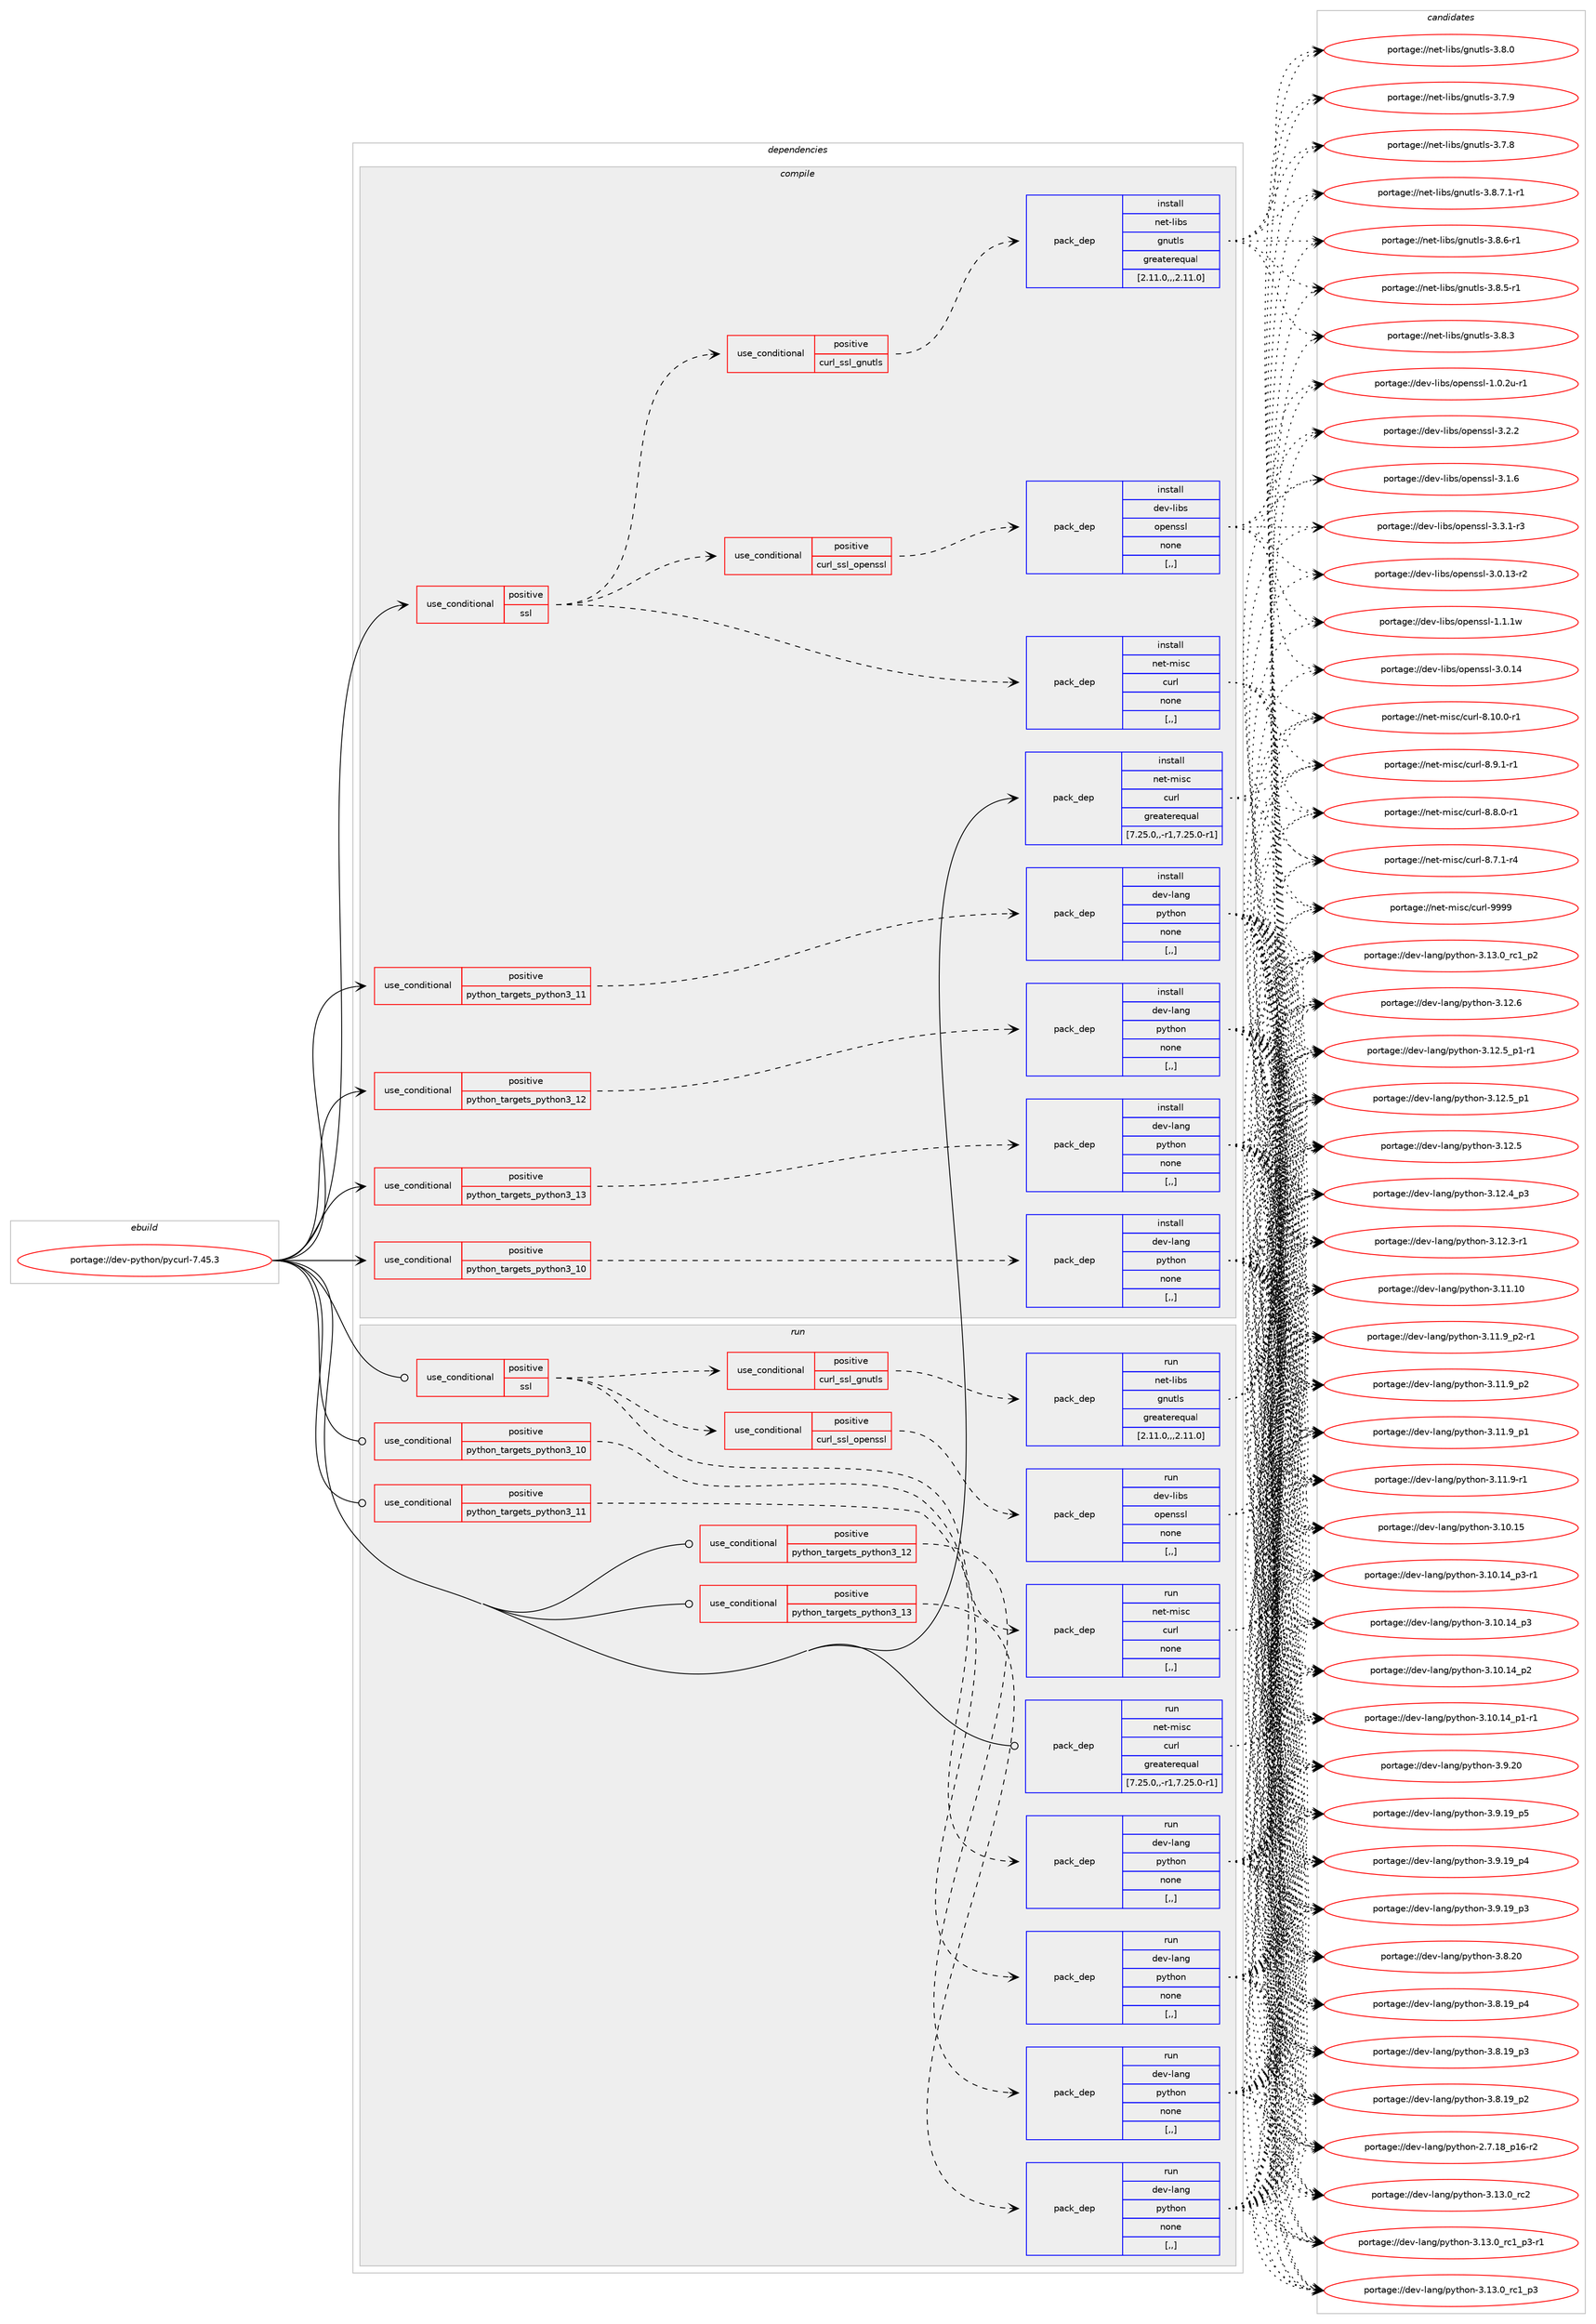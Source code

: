 digraph prolog {

# *************
# Graph options
# *************

newrank=true;
concentrate=true;
compound=true;
graph [rankdir=LR,fontname=Helvetica,fontsize=10,ranksep=1.5];#, ranksep=2.5, nodesep=0.2];
edge  [arrowhead=vee];
node  [fontname=Helvetica,fontsize=10];

# **********
# The ebuild
# **********

subgraph cluster_leftcol {
color=gray;
label=<<i>ebuild</i>>;
id [label="portage://dev-python/pycurl-7.45.3", color=red, width=4, href="../dev-python/pycurl-7.45.3.svg"];
}

# ****************
# The dependencies
# ****************

subgraph cluster_midcol {
color=gray;
label=<<i>dependencies</i>>;
subgraph cluster_compile {
fillcolor="#eeeeee";
style=filled;
label=<<i>compile</i>>;
subgraph cond167231 {
dependency650969 [label=<<TABLE BORDER="0" CELLBORDER="1" CELLSPACING="0" CELLPADDING="4"><TR><TD ROWSPAN="3" CELLPADDING="10">use_conditional</TD></TR><TR><TD>positive</TD></TR><TR><TD>python_targets_python3_10</TD></TR></TABLE>>, shape=none, color=red];
subgraph pack478917 {
dependency650970 [label=<<TABLE BORDER="0" CELLBORDER="1" CELLSPACING="0" CELLPADDING="4" WIDTH="220"><TR><TD ROWSPAN="6" CELLPADDING="30">pack_dep</TD></TR><TR><TD WIDTH="110">install</TD></TR><TR><TD>dev-lang</TD></TR><TR><TD>python</TD></TR><TR><TD>none</TD></TR><TR><TD>[,,]</TD></TR></TABLE>>, shape=none, color=blue];
}
dependency650969:e -> dependency650970:w [weight=20,style="dashed",arrowhead="vee"];
}
id:e -> dependency650969:w [weight=20,style="solid",arrowhead="vee"];
subgraph cond167232 {
dependency650971 [label=<<TABLE BORDER="0" CELLBORDER="1" CELLSPACING="0" CELLPADDING="4"><TR><TD ROWSPAN="3" CELLPADDING="10">use_conditional</TD></TR><TR><TD>positive</TD></TR><TR><TD>python_targets_python3_11</TD></TR></TABLE>>, shape=none, color=red];
subgraph pack478918 {
dependency650972 [label=<<TABLE BORDER="0" CELLBORDER="1" CELLSPACING="0" CELLPADDING="4" WIDTH="220"><TR><TD ROWSPAN="6" CELLPADDING="30">pack_dep</TD></TR><TR><TD WIDTH="110">install</TD></TR><TR><TD>dev-lang</TD></TR><TR><TD>python</TD></TR><TR><TD>none</TD></TR><TR><TD>[,,]</TD></TR></TABLE>>, shape=none, color=blue];
}
dependency650971:e -> dependency650972:w [weight=20,style="dashed",arrowhead="vee"];
}
id:e -> dependency650971:w [weight=20,style="solid",arrowhead="vee"];
subgraph cond167233 {
dependency650973 [label=<<TABLE BORDER="0" CELLBORDER="1" CELLSPACING="0" CELLPADDING="4"><TR><TD ROWSPAN="3" CELLPADDING="10">use_conditional</TD></TR><TR><TD>positive</TD></TR><TR><TD>python_targets_python3_12</TD></TR></TABLE>>, shape=none, color=red];
subgraph pack478919 {
dependency650974 [label=<<TABLE BORDER="0" CELLBORDER="1" CELLSPACING="0" CELLPADDING="4" WIDTH="220"><TR><TD ROWSPAN="6" CELLPADDING="30">pack_dep</TD></TR><TR><TD WIDTH="110">install</TD></TR><TR><TD>dev-lang</TD></TR><TR><TD>python</TD></TR><TR><TD>none</TD></TR><TR><TD>[,,]</TD></TR></TABLE>>, shape=none, color=blue];
}
dependency650973:e -> dependency650974:w [weight=20,style="dashed",arrowhead="vee"];
}
id:e -> dependency650973:w [weight=20,style="solid",arrowhead="vee"];
subgraph cond167234 {
dependency650975 [label=<<TABLE BORDER="0" CELLBORDER="1" CELLSPACING="0" CELLPADDING="4"><TR><TD ROWSPAN="3" CELLPADDING="10">use_conditional</TD></TR><TR><TD>positive</TD></TR><TR><TD>python_targets_python3_13</TD></TR></TABLE>>, shape=none, color=red];
subgraph pack478920 {
dependency650976 [label=<<TABLE BORDER="0" CELLBORDER="1" CELLSPACING="0" CELLPADDING="4" WIDTH="220"><TR><TD ROWSPAN="6" CELLPADDING="30">pack_dep</TD></TR><TR><TD WIDTH="110">install</TD></TR><TR><TD>dev-lang</TD></TR><TR><TD>python</TD></TR><TR><TD>none</TD></TR><TR><TD>[,,]</TD></TR></TABLE>>, shape=none, color=blue];
}
dependency650975:e -> dependency650976:w [weight=20,style="dashed",arrowhead="vee"];
}
id:e -> dependency650975:w [weight=20,style="solid",arrowhead="vee"];
subgraph cond167235 {
dependency650977 [label=<<TABLE BORDER="0" CELLBORDER="1" CELLSPACING="0" CELLPADDING="4"><TR><TD ROWSPAN="3" CELLPADDING="10">use_conditional</TD></TR><TR><TD>positive</TD></TR><TR><TD>ssl</TD></TR></TABLE>>, shape=none, color=red];
subgraph pack478921 {
dependency650978 [label=<<TABLE BORDER="0" CELLBORDER="1" CELLSPACING="0" CELLPADDING="4" WIDTH="220"><TR><TD ROWSPAN="6" CELLPADDING="30">pack_dep</TD></TR><TR><TD WIDTH="110">install</TD></TR><TR><TD>net-misc</TD></TR><TR><TD>curl</TD></TR><TR><TD>none</TD></TR><TR><TD>[,,]</TD></TR></TABLE>>, shape=none, color=blue];
}
dependency650977:e -> dependency650978:w [weight=20,style="dashed",arrowhead="vee"];
subgraph cond167236 {
dependency650979 [label=<<TABLE BORDER="0" CELLBORDER="1" CELLSPACING="0" CELLPADDING="4"><TR><TD ROWSPAN="3" CELLPADDING="10">use_conditional</TD></TR><TR><TD>positive</TD></TR><TR><TD>curl_ssl_gnutls</TD></TR></TABLE>>, shape=none, color=red];
subgraph pack478922 {
dependency650980 [label=<<TABLE BORDER="0" CELLBORDER="1" CELLSPACING="0" CELLPADDING="4" WIDTH="220"><TR><TD ROWSPAN="6" CELLPADDING="30">pack_dep</TD></TR><TR><TD WIDTH="110">install</TD></TR><TR><TD>net-libs</TD></TR><TR><TD>gnutls</TD></TR><TR><TD>greaterequal</TD></TR><TR><TD>[2.11.0,,,2.11.0]</TD></TR></TABLE>>, shape=none, color=blue];
}
dependency650979:e -> dependency650980:w [weight=20,style="dashed",arrowhead="vee"];
}
dependency650977:e -> dependency650979:w [weight=20,style="dashed",arrowhead="vee"];
subgraph cond167237 {
dependency650981 [label=<<TABLE BORDER="0" CELLBORDER="1" CELLSPACING="0" CELLPADDING="4"><TR><TD ROWSPAN="3" CELLPADDING="10">use_conditional</TD></TR><TR><TD>positive</TD></TR><TR><TD>curl_ssl_openssl</TD></TR></TABLE>>, shape=none, color=red];
subgraph pack478923 {
dependency650982 [label=<<TABLE BORDER="0" CELLBORDER="1" CELLSPACING="0" CELLPADDING="4" WIDTH="220"><TR><TD ROWSPAN="6" CELLPADDING="30">pack_dep</TD></TR><TR><TD WIDTH="110">install</TD></TR><TR><TD>dev-libs</TD></TR><TR><TD>openssl</TD></TR><TR><TD>none</TD></TR><TR><TD>[,,]</TD></TR></TABLE>>, shape=none, color=blue];
}
dependency650981:e -> dependency650982:w [weight=20,style="dashed",arrowhead="vee"];
}
dependency650977:e -> dependency650981:w [weight=20,style="dashed",arrowhead="vee"];
}
id:e -> dependency650977:w [weight=20,style="solid",arrowhead="vee"];
subgraph pack478924 {
dependency650983 [label=<<TABLE BORDER="0" CELLBORDER="1" CELLSPACING="0" CELLPADDING="4" WIDTH="220"><TR><TD ROWSPAN="6" CELLPADDING="30">pack_dep</TD></TR><TR><TD WIDTH="110">install</TD></TR><TR><TD>net-misc</TD></TR><TR><TD>curl</TD></TR><TR><TD>greaterequal</TD></TR><TR><TD>[7.25.0,,-r1,7.25.0-r1]</TD></TR></TABLE>>, shape=none, color=blue];
}
id:e -> dependency650983:w [weight=20,style="solid",arrowhead="vee"];
}
subgraph cluster_compileandrun {
fillcolor="#eeeeee";
style=filled;
label=<<i>compile and run</i>>;
}
subgraph cluster_run {
fillcolor="#eeeeee";
style=filled;
label=<<i>run</i>>;
subgraph cond167238 {
dependency650984 [label=<<TABLE BORDER="0" CELLBORDER="1" CELLSPACING="0" CELLPADDING="4"><TR><TD ROWSPAN="3" CELLPADDING="10">use_conditional</TD></TR><TR><TD>positive</TD></TR><TR><TD>python_targets_python3_10</TD></TR></TABLE>>, shape=none, color=red];
subgraph pack478925 {
dependency650985 [label=<<TABLE BORDER="0" CELLBORDER="1" CELLSPACING="0" CELLPADDING="4" WIDTH="220"><TR><TD ROWSPAN="6" CELLPADDING="30">pack_dep</TD></TR><TR><TD WIDTH="110">run</TD></TR><TR><TD>dev-lang</TD></TR><TR><TD>python</TD></TR><TR><TD>none</TD></TR><TR><TD>[,,]</TD></TR></TABLE>>, shape=none, color=blue];
}
dependency650984:e -> dependency650985:w [weight=20,style="dashed",arrowhead="vee"];
}
id:e -> dependency650984:w [weight=20,style="solid",arrowhead="odot"];
subgraph cond167239 {
dependency650986 [label=<<TABLE BORDER="0" CELLBORDER="1" CELLSPACING="0" CELLPADDING="4"><TR><TD ROWSPAN="3" CELLPADDING="10">use_conditional</TD></TR><TR><TD>positive</TD></TR><TR><TD>python_targets_python3_11</TD></TR></TABLE>>, shape=none, color=red];
subgraph pack478926 {
dependency650987 [label=<<TABLE BORDER="0" CELLBORDER="1" CELLSPACING="0" CELLPADDING="4" WIDTH="220"><TR><TD ROWSPAN="6" CELLPADDING="30">pack_dep</TD></TR><TR><TD WIDTH="110">run</TD></TR><TR><TD>dev-lang</TD></TR><TR><TD>python</TD></TR><TR><TD>none</TD></TR><TR><TD>[,,]</TD></TR></TABLE>>, shape=none, color=blue];
}
dependency650986:e -> dependency650987:w [weight=20,style="dashed",arrowhead="vee"];
}
id:e -> dependency650986:w [weight=20,style="solid",arrowhead="odot"];
subgraph cond167240 {
dependency650988 [label=<<TABLE BORDER="0" CELLBORDER="1" CELLSPACING="0" CELLPADDING="4"><TR><TD ROWSPAN="3" CELLPADDING="10">use_conditional</TD></TR><TR><TD>positive</TD></TR><TR><TD>python_targets_python3_12</TD></TR></TABLE>>, shape=none, color=red];
subgraph pack478927 {
dependency650989 [label=<<TABLE BORDER="0" CELLBORDER="1" CELLSPACING="0" CELLPADDING="4" WIDTH="220"><TR><TD ROWSPAN="6" CELLPADDING="30">pack_dep</TD></TR><TR><TD WIDTH="110">run</TD></TR><TR><TD>dev-lang</TD></TR><TR><TD>python</TD></TR><TR><TD>none</TD></TR><TR><TD>[,,]</TD></TR></TABLE>>, shape=none, color=blue];
}
dependency650988:e -> dependency650989:w [weight=20,style="dashed",arrowhead="vee"];
}
id:e -> dependency650988:w [weight=20,style="solid",arrowhead="odot"];
subgraph cond167241 {
dependency650990 [label=<<TABLE BORDER="0" CELLBORDER="1" CELLSPACING="0" CELLPADDING="4"><TR><TD ROWSPAN="3" CELLPADDING="10">use_conditional</TD></TR><TR><TD>positive</TD></TR><TR><TD>python_targets_python3_13</TD></TR></TABLE>>, shape=none, color=red];
subgraph pack478928 {
dependency650991 [label=<<TABLE BORDER="0" CELLBORDER="1" CELLSPACING="0" CELLPADDING="4" WIDTH="220"><TR><TD ROWSPAN="6" CELLPADDING="30">pack_dep</TD></TR><TR><TD WIDTH="110">run</TD></TR><TR><TD>dev-lang</TD></TR><TR><TD>python</TD></TR><TR><TD>none</TD></TR><TR><TD>[,,]</TD></TR></TABLE>>, shape=none, color=blue];
}
dependency650990:e -> dependency650991:w [weight=20,style="dashed",arrowhead="vee"];
}
id:e -> dependency650990:w [weight=20,style="solid",arrowhead="odot"];
subgraph cond167242 {
dependency650992 [label=<<TABLE BORDER="0" CELLBORDER="1" CELLSPACING="0" CELLPADDING="4"><TR><TD ROWSPAN="3" CELLPADDING="10">use_conditional</TD></TR><TR><TD>positive</TD></TR><TR><TD>ssl</TD></TR></TABLE>>, shape=none, color=red];
subgraph pack478929 {
dependency650993 [label=<<TABLE BORDER="0" CELLBORDER="1" CELLSPACING="0" CELLPADDING="4" WIDTH="220"><TR><TD ROWSPAN="6" CELLPADDING="30">pack_dep</TD></TR><TR><TD WIDTH="110">run</TD></TR><TR><TD>net-misc</TD></TR><TR><TD>curl</TD></TR><TR><TD>none</TD></TR><TR><TD>[,,]</TD></TR></TABLE>>, shape=none, color=blue];
}
dependency650992:e -> dependency650993:w [weight=20,style="dashed",arrowhead="vee"];
subgraph cond167243 {
dependency650994 [label=<<TABLE BORDER="0" CELLBORDER="1" CELLSPACING="0" CELLPADDING="4"><TR><TD ROWSPAN="3" CELLPADDING="10">use_conditional</TD></TR><TR><TD>positive</TD></TR><TR><TD>curl_ssl_gnutls</TD></TR></TABLE>>, shape=none, color=red];
subgraph pack478930 {
dependency650995 [label=<<TABLE BORDER="0" CELLBORDER="1" CELLSPACING="0" CELLPADDING="4" WIDTH="220"><TR><TD ROWSPAN="6" CELLPADDING="30">pack_dep</TD></TR><TR><TD WIDTH="110">run</TD></TR><TR><TD>net-libs</TD></TR><TR><TD>gnutls</TD></TR><TR><TD>greaterequal</TD></TR><TR><TD>[2.11.0,,,2.11.0]</TD></TR></TABLE>>, shape=none, color=blue];
}
dependency650994:e -> dependency650995:w [weight=20,style="dashed",arrowhead="vee"];
}
dependency650992:e -> dependency650994:w [weight=20,style="dashed",arrowhead="vee"];
subgraph cond167244 {
dependency650996 [label=<<TABLE BORDER="0" CELLBORDER="1" CELLSPACING="0" CELLPADDING="4"><TR><TD ROWSPAN="3" CELLPADDING="10">use_conditional</TD></TR><TR><TD>positive</TD></TR><TR><TD>curl_ssl_openssl</TD></TR></TABLE>>, shape=none, color=red];
subgraph pack478931 {
dependency650997 [label=<<TABLE BORDER="0" CELLBORDER="1" CELLSPACING="0" CELLPADDING="4" WIDTH="220"><TR><TD ROWSPAN="6" CELLPADDING="30">pack_dep</TD></TR><TR><TD WIDTH="110">run</TD></TR><TR><TD>dev-libs</TD></TR><TR><TD>openssl</TD></TR><TR><TD>none</TD></TR><TR><TD>[,,]</TD></TR></TABLE>>, shape=none, color=blue];
}
dependency650996:e -> dependency650997:w [weight=20,style="dashed",arrowhead="vee"];
}
dependency650992:e -> dependency650996:w [weight=20,style="dashed",arrowhead="vee"];
}
id:e -> dependency650992:w [weight=20,style="solid",arrowhead="odot"];
subgraph pack478932 {
dependency650998 [label=<<TABLE BORDER="0" CELLBORDER="1" CELLSPACING="0" CELLPADDING="4" WIDTH="220"><TR><TD ROWSPAN="6" CELLPADDING="30">pack_dep</TD></TR><TR><TD WIDTH="110">run</TD></TR><TR><TD>net-misc</TD></TR><TR><TD>curl</TD></TR><TR><TD>greaterequal</TD></TR><TR><TD>[7.25.0,,-r1,7.25.0-r1]</TD></TR></TABLE>>, shape=none, color=blue];
}
id:e -> dependency650998:w [weight=20,style="solid",arrowhead="odot"];
}
}

# **************
# The candidates
# **************

subgraph cluster_choices {
rank=same;
color=gray;
label=<<i>candidates</i>>;

subgraph choice478917 {
color=black;
nodesep=1;
choice10010111845108971101034711212111610411111045514649514648951149950 [label="portage://dev-lang/python-3.13.0_rc2", color=red, width=4,href="../dev-lang/python-3.13.0_rc2.svg"];
choice1001011184510897110103471121211161041111104551464951464895114994995112514511449 [label="portage://dev-lang/python-3.13.0_rc1_p3-r1", color=red, width=4,href="../dev-lang/python-3.13.0_rc1_p3-r1.svg"];
choice100101118451089711010347112121116104111110455146495146489511499499511251 [label="portage://dev-lang/python-3.13.0_rc1_p3", color=red, width=4,href="../dev-lang/python-3.13.0_rc1_p3.svg"];
choice100101118451089711010347112121116104111110455146495146489511499499511250 [label="portage://dev-lang/python-3.13.0_rc1_p2", color=red, width=4,href="../dev-lang/python-3.13.0_rc1_p2.svg"];
choice10010111845108971101034711212111610411111045514649504654 [label="portage://dev-lang/python-3.12.6", color=red, width=4,href="../dev-lang/python-3.12.6.svg"];
choice1001011184510897110103471121211161041111104551464950465395112494511449 [label="portage://dev-lang/python-3.12.5_p1-r1", color=red, width=4,href="../dev-lang/python-3.12.5_p1-r1.svg"];
choice100101118451089711010347112121116104111110455146495046539511249 [label="portage://dev-lang/python-3.12.5_p1", color=red, width=4,href="../dev-lang/python-3.12.5_p1.svg"];
choice10010111845108971101034711212111610411111045514649504653 [label="portage://dev-lang/python-3.12.5", color=red, width=4,href="../dev-lang/python-3.12.5.svg"];
choice100101118451089711010347112121116104111110455146495046529511251 [label="portage://dev-lang/python-3.12.4_p3", color=red, width=4,href="../dev-lang/python-3.12.4_p3.svg"];
choice100101118451089711010347112121116104111110455146495046514511449 [label="portage://dev-lang/python-3.12.3-r1", color=red, width=4,href="../dev-lang/python-3.12.3-r1.svg"];
choice1001011184510897110103471121211161041111104551464949464948 [label="portage://dev-lang/python-3.11.10", color=red, width=4,href="../dev-lang/python-3.11.10.svg"];
choice1001011184510897110103471121211161041111104551464949465795112504511449 [label="portage://dev-lang/python-3.11.9_p2-r1", color=red, width=4,href="../dev-lang/python-3.11.9_p2-r1.svg"];
choice100101118451089711010347112121116104111110455146494946579511250 [label="portage://dev-lang/python-3.11.9_p2", color=red, width=4,href="../dev-lang/python-3.11.9_p2.svg"];
choice100101118451089711010347112121116104111110455146494946579511249 [label="portage://dev-lang/python-3.11.9_p1", color=red, width=4,href="../dev-lang/python-3.11.9_p1.svg"];
choice100101118451089711010347112121116104111110455146494946574511449 [label="portage://dev-lang/python-3.11.9-r1", color=red, width=4,href="../dev-lang/python-3.11.9-r1.svg"];
choice1001011184510897110103471121211161041111104551464948464953 [label="portage://dev-lang/python-3.10.15", color=red, width=4,href="../dev-lang/python-3.10.15.svg"];
choice100101118451089711010347112121116104111110455146494846495295112514511449 [label="portage://dev-lang/python-3.10.14_p3-r1", color=red, width=4,href="../dev-lang/python-3.10.14_p3-r1.svg"];
choice10010111845108971101034711212111610411111045514649484649529511251 [label="portage://dev-lang/python-3.10.14_p3", color=red, width=4,href="../dev-lang/python-3.10.14_p3.svg"];
choice10010111845108971101034711212111610411111045514649484649529511250 [label="portage://dev-lang/python-3.10.14_p2", color=red, width=4,href="../dev-lang/python-3.10.14_p2.svg"];
choice100101118451089711010347112121116104111110455146494846495295112494511449 [label="portage://dev-lang/python-3.10.14_p1-r1", color=red, width=4,href="../dev-lang/python-3.10.14_p1-r1.svg"];
choice10010111845108971101034711212111610411111045514657465048 [label="portage://dev-lang/python-3.9.20", color=red, width=4,href="../dev-lang/python-3.9.20.svg"];
choice100101118451089711010347112121116104111110455146574649579511253 [label="portage://dev-lang/python-3.9.19_p5", color=red, width=4,href="../dev-lang/python-3.9.19_p5.svg"];
choice100101118451089711010347112121116104111110455146574649579511252 [label="portage://dev-lang/python-3.9.19_p4", color=red, width=4,href="../dev-lang/python-3.9.19_p4.svg"];
choice100101118451089711010347112121116104111110455146574649579511251 [label="portage://dev-lang/python-3.9.19_p3", color=red, width=4,href="../dev-lang/python-3.9.19_p3.svg"];
choice10010111845108971101034711212111610411111045514656465048 [label="portage://dev-lang/python-3.8.20", color=red, width=4,href="../dev-lang/python-3.8.20.svg"];
choice100101118451089711010347112121116104111110455146564649579511252 [label="portage://dev-lang/python-3.8.19_p4", color=red, width=4,href="../dev-lang/python-3.8.19_p4.svg"];
choice100101118451089711010347112121116104111110455146564649579511251 [label="portage://dev-lang/python-3.8.19_p3", color=red, width=4,href="../dev-lang/python-3.8.19_p3.svg"];
choice100101118451089711010347112121116104111110455146564649579511250 [label="portage://dev-lang/python-3.8.19_p2", color=red, width=4,href="../dev-lang/python-3.8.19_p2.svg"];
choice100101118451089711010347112121116104111110455046554649569511249544511450 [label="portage://dev-lang/python-2.7.18_p16-r2", color=red, width=4,href="../dev-lang/python-2.7.18_p16-r2.svg"];
dependency650970:e -> choice10010111845108971101034711212111610411111045514649514648951149950:w [style=dotted,weight="100"];
dependency650970:e -> choice1001011184510897110103471121211161041111104551464951464895114994995112514511449:w [style=dotted,weight="100"];
dependency650970:e -> choice100101118451089711010347112121116104111110455146495146489511499499511251:w [style=dotted,weight="100"];
dependency650970:e -> choice100101118451089711010347112121116104111110455146495146489511499499511250:w [style=dotted,weight="100"];
dependency650970:e -> choice10010111845108971101034711212111610411111045514649504654:w [style=dotted,weight="100"];
dependency650970:e -> choice1001011184510897110103471121211161041111104551464950465395112494511449:w [style=dotted,weight="100"];
dependency650970:e -> choice100101118451089711010347112121116104111110455146495046539511249:w [style=dotted,weight="100"];
dependency650970:e -> choice10010111845108971101034711212111610411111045514649504653:w [style=dotted,weight="100"];
dependency650970:e -> choice100101118451089711010347112121116104111110455146495046529511251:w [style=dotted,weight="100"];
dependency650970:e -> choice100101118451089711010347112121116104111110455146495046514511449:w [style=dotted,weight="100"];
dependency650970:e -> choice1001011184510897110103471121211161041111104551464949464948:w [style=dotted,weight="100"];
dependency650970:e -> choice1001011184510897110103471121211161041111104551464949465795112504511449:w [style=dotted,weight="100"];
dependency650970:e -> choice100101118451089711010347112121116104111110455146494946579511250:w [style=dotted,weight="100"];
dependency650970:e -> choice100101118451089711010347112121116104111110455146494946579511249:w [style=dotted,weight="100"];
dependency650970:e -> choice100101118451089711010347112121116104111110455146494946574511449:w [style=dotted,weight="100"];
dependency650970:e -> choice1001011184510897110103471121211161041111104551464948464953:w [style=dotted,weight="100"];
dependency650970:e -> choice100101118451089711010347112121116104111110455146494846495295112514511449:w [style=dotted,weight="100"];
dependency650970:e -> choice10010111845108971101034711212111610411111045514649484649529511251:w [style=dotted,weight="100"];
dependency650970:e -> choice10010111845108971101034711212111610411111045514649484649529511250:w [style=dotted,weight="100"];
dependency650970:e -> choice100101118451089711010347112121116104111110455146494846495295112494511449:w [style=dotted,weight="100"];
dependency650970:e -> choice10010111845108971101034711212111610411111045514657465048:w [style=dotted,weight="100"];
dependency650970:e -> choice100101118451089711010347112121116104111110455146574649579511253:w [style=dotted,weight="100"];
dependency650970:e -> choice100101118451089711010347112121116104111110455146574649579511252:w [style=dotted,weight="100"];
dependency650970:e -> choice100101118451089711010347112121116104111110455146574649579511251:w [style=dotted,weight="100"];
dependency650970:e -> choice10010111845108971101034711212111610411111045514656465048:w [style=dotted,weight="100"];
dependency650970:e -> choice100101118451089711010347112121116104111110455146564649579511252:w [style=dotted,weight="100"];
dependency650970:e -> choice100101118451089711010347112121116104111110455146564649579511251:w [style=dotted,weight="100"];
dependency650970:e -> choice100101118451089711010347112121116104111110455146564649579511250:w [style=dotted,weight="100"];
dependency650970:e -> choice100101118451089711010347112121116104111110455046554649569511249544511450:w [style=dotted,weight="100"];
}
subgraph choice478918 {
color=black;
nodesep=1;
choice10010111845108971101034711212111610411111045514649514648951149950 [label="portage://dev-lang/python-3.13.0_rc2", color=red, width=4,href="../dev-lang/python-3.13.0_rc2.svg"];
choice1001011184510897110103471121211161041111104551464951464895114994995112514511449 [label="portage://dev-lang/python-3.13.0_rc1_p3-r1", color=red, width=4,href="../dev-lang/python-3.13.0_rc1_p3-r1.svg"];
choice100101118451089711010347112121116104111110455146495146489511499499511251 [label="portage://dev-lang/python-3.13.0_rc1_p3", color=red, width=4,href="../dev-lang/python-3.13.0_rc1_p3.svg"];
choice100101118451089711010347112121116104111110455146495146489511499499511250 [label="portage://dev-lang/python-3.13.0_rc1_p2", color=red, width=4,href="../dev-lang/python-3.13.0_rc1_p2.svg"];
choice10010111845108971101034711212111610411111045514649504654 [label="portage://dev-lang/python-3.12.6", color=red, width=4,href="../dev-lang/python-3.12.6.svg"];
choice1001011184510897110103471121211161041111104551464950465395112494511449 [label="portage://dev-lang/python-3.12.5_p1-r1", color=red, width=4,href="../dev-lang/python-3.12.5_p1-r1.svg"];
choice100101118451089711010347112121116104111110455146495046539511249 [label="portage://dev-lang/python-3.12.5_p1", color=red, width=4,href="../dev-lang/python-3.12.5_p1.svg"];
choice10010111845108971101034711212111610411111045514649504653 [label="portage://dev-lang/python-3.12.5", color=red, width=4,href="../dev-lang/python-3.12.5.svg"];
choice100101118451089711010347112121116104111110455146495046529511251 [label="portage://dev-lang/python-3.12.4_p3", color=red, width=4,href="../dev-lang/python-3.12.4_p3.svg"];
choice100101118451089711010347112121116104111110455146495046514511449 [label="portage://dev-lang/python-3.12.3-r1", color=red, width=4,href="../dev-lang/python-3.12.3-r1.svg"];
choice1001011184510897110103471121211161041111104551464949464948 [label="portage://dev-lang/python-3.11.10", color=red, width=4,href="../dev-lang/python-3.11.10.svg"];
choice1001011184510897110103471121211161041111104551464949465795112504511449 [label="portage://dev-lang/python-3.11.9_p2-r1", color=red, width=4,href="../dev-lang/python-3.11.9_p2-r1.svg"];
choice100101118451089711010347112121116104111110455146494946579511250 [label="portage://dev-lang/python-3.11.9_p2", color=red, width=4,href="../dev-lang/python-3.11.9_p2.svg"];
choice100101118451089711010347112121116104111110455146494946579511249 [label="portage://dev-lang/python-3.11.9_p1", color=red, width=4,href="../dev-lang/python-3.11.9_p1.svg"];
choice100101118451089711010347112121116104111110455146494946574511449 [label="portage://dev-lang/python-3.11.9-r1", color=red, width=4,href="../dev-lang/python-3.11.9-r1.svg"];
choice1001011184510897110103471121211161041111104551464948464953 [label="portage://dev-lang/python-3.10.15", color=red, width=4,href="../dev-lang/python-3.10.15.svg"];
choice100101118451089711010347112121116104111110455146494846495295112514511449 [label="portage://dev-lang/python-3.10.14_p3-r1", color=red, width=4,href="../dev-lang/python-3.10.14_p3-r1.svg"];
choice10010111845108971101034711212111610411111045514649484649529511251 [label="portage://dev-lang/python-3.10.14_p3", color=red, width=4,href="../dev-lang/python-3.10.14_p3.svg"];
choice10010111845108971101034711212111610411111045514649484649529511250 [label="portage://dev-lang/python-3.10.14_p2", color=red, width=4,href="../dev-lang/python-3.10.14_p2.svg"];
choice100101118451089711010347112121116104111110455146494846495295112494511449 [label="portage://dev-lang/python-3.10.14_p1-r1", color=red, width=4,href="../dev-lang/python-3.10.14_p1-r1.svg"];
choice10010111845108971101034711212111610411111045514657465048 [label="portage://dev-lang/python-3.9.20", color=red, width=4,href="../dev-lang/python-3.9.20.svg"];
choice100101118451089711010347112121116104111110455146574649579511253 [label="portage://dev-lang/python-3.9.19_p5", color=red, width=4,href="../dev-lang/python-3.9.19_p5.svg"];
choice100101118451089711010347112121116104111110455146574649579511252 [label="portage://dev-lang/python-3.9.19_p4", color=red, width=4,href="../dev-lang/python-3.9.19_p4.svg"];
choice100101118451089711010347112121116104111110455146574649579511251 [label="portage://dev-lang/python-3.9.19_p3", color=red, width=4,href="../dev-lang/python-3.9.19_p3.svg"];
choice10010111845108971101034711212111610411111045514656465048 [label="portage://dev-lang/python-3.8.20", color=red, width=4,href="../dev-lang/python-3.8.20.svg"];
choice100101118451089711010347112121116104111110455146564649579511252 [label="portage://dev-lang/python-3.8.19_p4", color=red, width=4,href="../dev-lang/python-3.8.19_p4.svg"];
choice100101118451089711010347112121116104111110455146564649579511251 [label="portage://dev-lang/python-3.8.19_p3", color=red, width=4,href="../dev-lang/python-3.8.19_p3.svg"];
choice100101118451089711010347112121116104111110455146564649579511250 [label="portage://dev-lang/python-3.8.19_p2", color=red, width=4,href="../dev-lang/python-3.8.19_p2.svg"];
choice100101118451089711010347112121116104111110455046554649569511249544511450 [label="portage://dev-lang/python-2.7.18_p16-r2", color=red, width=4,href="../dev-lang/python-2.7.18_p16-r2.svg"];
dependency650972:e -> choice10010111845108971101034711212111610411111045514649514648951149950:w [style=dotted,weight="100"];
dependency650972:e -> choice1001011184510897110103471121211161041111104551464951464895114994995112514511449:w [style=dotted,weight="100"];
dependency650972:e -> choice100101118451089711010347112121116104111110455146495146489511499499511251:w [style=dotted,weight="100"];
dependency650972:e -> choice100101118451089711010347112121116104111110455146495146489511499499511250:w [style=dotted,weight="100"];
dependency650972:e -> choice10010111845108971101034711212111610411111045514649504654:w [style=dotted,weight="100"];
dependency650972:e -> choice1001011184510897110103471121211161041111104551464950465395112494511449:w [style=dotted,weight="100"];
dependency650972:e -> choice100101118451089711010347112121116104111110455146495046539511249:w [style=dotted,weight="100"];
dependency650972:e -> choice10010111845108971101034711212111610411111045514649504653:w [style=dotted,weight="100"];
dependency650972:e -> choice100101118451089711010347112121116104111110455146495046529511251:w [style=dotted,weight="100"];
dependency650972:e -> choice100101118451089711010347112121116104111110455146495046514511449:w [style=dotted,weight="100"];
dependency650972:e -> choice1001011184510897110103471121211161041111104551464949464948:w [style=dotted,weight="100"];
dependency650972:e -> choice1001011184510897110103471121211161041111104551464949465795112504511449:w [style=dotted,weight="100"];
dependency650972:e -> choice100101118451089711010347112121116104111110455146494946579511250:w [style=dotted,weight="100"];
dependency650972:e -> choice100101118451089711010347112121116104111110455146494946579511249:w [style=dotted,weight="100"];
dependency650972:e -> choice100101118451089711010347112121116104111110455146494946574511449:w [style=dotted,weight="100"];
dependency650972:e -> choice1001011184510897110103471121211161041111104551464948464953:w [style=dotted,weight="100"];
dependency650972:e -> choice100101118451089711010347112121116104111110455146494846495295112514511449:w [style=dotted,weight="100"];
dependency650972:e -> choice10010111845108971101034711212111610411111045514649484649529511251:w [style=dotted,weight="100"];
dependency650972:e -> choice10010111845108971101034711212111610411111045514649484649529511250:w [style=dotted,weight="100"];
dependency650972:e -> choice100101118451089711010347112121116104111110455146494846495295112494511449:w [style=dotted,weight="100"];
dependency650972:e -> choice10010111845108971101034711212111610411111045514657465048:w [style=dotted,weight="100"];
dependency650972:e -> choice100101118451089711010347112121116104111110455146574649579511253:w [style=dotted,weight="100"];
dependency650972:e -> choice100101118451089711010347112121116104111110455146574649579511252:w [style=dotted,weight="100"];
dependency650972:e -> choice100101118451089711010347112121116104111110455146574649579511251:w [style=dotted,weight="100"];
dependency650972:e -> choice10010111845108971101034711212111610411111045514656465048:w [style=dotted,weight="100"];
dependency650972:e -> choice100101118451089711010347112121116104111110455146564649579511252:w [style=dotted,weight="100"];
dependency650972:e -> choice100101118451089711010347112121116104111110455146564649579511251:w [style=dotted,weight="100"];
dependency650972:e -> choice100101118451089711010347112121116104111110455146564649579511250:w [style=dotted,weight="100"];
dependency650972:e -> choice100101118451089711010347112121116104111110455046554649569511249544511450:w [style=dotted,weight="100"];
}
subgraph choice478919 {
color=black;
nodesep=1;
choice10010111845108971101034711212111610411111045514649514648951149950 [label="portage://dev-lang/python-3.13.0_rc2", color=red, width=4,href="../dev-lang/python-3.13.0_rc2.svg"];
choice1001011184510897110103471121211161041111104551464951464895114994995112514511449 [label="portage://dev-lang/python-3.13.0_rc1_p3-r1", color=red, width=4,href="../dev-lang/python-3.13.0_rc1_p3-r1.svg"];
choice100101118451089711010347112121116104111110455146495146489511499499511251 [label="portage://dev-lang/python-3.13.0_rc1_p3", color=red, width=4,href="../dev-lang/python-3.13.0_rc1_p3.svg"];
choice100101118451089711010347112121116104111110455146495146489511499499511250 [label="portage://dev-lang/python-3.13.0_rc1_p2", color=red, width=4,href="../dev-lang/python-3.13.0_rc1_p2.svg"];
choice10010111845108971101034711212111610411111045514649504654 [label="portage://dev-lang/python-3.12.6", color=red, width=4,href="../dev-lang/python-3.12.6.svg"];
choice1001011184510897110103471121211161041111104551464950465395112494511449 [label="portage://dev-lang/python-3.12.5_p1-r1", color=red, width=4,href="../dev-lang/python-3.12.5_p1-r1.svg"];
choice100101118451089711010347112121116104111110455146495046539511249 [label="portage://dev-lang/python-3.12.5_p1", color=red, width=4,href="../dev-lang/python-3.12.5_p1.svg"];
choice10010111845108971101034711212111610411111045514649504653 [label="portage://dev-lang/python-3.12.5", color=red, width=4,href="../dev-lang/python-3.12.5.svg"];
choice100101118451089711010347112121116104111110455146495046529511251 [label="portage://dev-lang/python-3.12.4_p3", color=red, width=4,href="../dev-lang/python-3.12.4_p3.svg"];
choice100101118451089711010347112121116104111110455146495046514511449 [label="portage://dev-lang/python-3.12.3-r1", color=red, width=4,href="../dev-lang/python-3.12.3-r1.svg"];
choice1001011184510897110103471121211161041111104551464949464948 [label="portage://dev-lang/python-3.11.10", color=red, width=4,href="../dev-lang/python-3.11.10.svg"];
choice1001011184510897110103471121211161041111104551464949465795112504511449 [label="portage://dev-lang/python-3.11.9_p2-r1", color=red, width=4,href="../dev-lang/python-3.11.9_p2-r1.svg"];
choice100101118451089711010347112121116104111110455146494946579511250 [label="portage://dev-lang/python-3.11.9_p2", color=red, width=4,href="../dev-lang/python-3.11.9_p2.svg"];
choice100101118451089711010347112121116104111110455146494946579511249 [label="portage://dev-lang/python-3.11.9_p1", color=red, width=4,href="../dev-lang/python-3.11.9_p1.svg"];
choice100101118451089711010347112121116104111110455146494946574511449 [label="portage://dev-lang/python-3.11.9-r1", color=red, width=4,href="../dev-lang/python-3.11.9-r1.svg"];
choice1001011184510897110103471121211161041111104551464948464953 [label="portage://dev-lang/python-3.10.15", color=red, width=4,href="../dev-lang/python-3.10.15.svg"];
choice100101118451089711010347112121116104111110455146494846495295112514511449 [label="portage://dev-lang/python-3.10.14_p3-r1", color=red, width=4,href="../dev-lang/python-3.10.14_p3-r1.svg"];
choice10010111845108971101034711212111610411111045514649484649529511251 [label="portage://dev-lang/python-3.10.14_p3", color=red, width=4,href="../dev-lang/python-3.10.14_p3.svg"];
choice10010111845108971101034711212111610411111045514649484649529511250 [label="portage://dev-lang/python-3.10.14_p2", color=red, width=4,href="../dev-lang/python-3.10.14_p2.svg"];
choice100101118451089711010347112121116104111110455146494846495295112494511449 [label="portage://dev-lang/python-3.10.14_p1-r1", color=red, width=4,href="../dev-lang/python-3.10.14_p1-r1.svg"];
choice10010111845108971101034711212111610411111045514657465048 [label="portage://dev-lang/python-3.9.20", color=red, width=4,href="../dev-lang/python-3.9.20.svg"];
choice100101118451089711010347112121116104111110455146574649579511253 [label="portage://dev-lang/python-3.9.19_p5", color=red, width=4,href="../dev-lang/python-3.9.19_p5.svg"];
choice100101118451089711010347112121116104111110455146574649579511252 [label="portage://dev-lang/python-3.9.19_p4", color=red, width=4,href="../dev-lang/python-3.9.19_p4.svg"];
choice100101118451089711010347112121116104111110455146574649579511251 [label="portage://dev-lang/python-3.9.19_p3", color=red, width=4,href="../dev-lang/python-3.9.19_p3.svg"];
choice10010111845108971101034711212111610411111045514656465048 [label="portage://dev-lang/python-3.8.20", color=red, width=4,href="../dev-lang/python-3.8.20.svg"];
choice100101118451089711010347112121116104111110455146564649579511252 [label="portage://dev-lang/python-3.8.19_p4", color=red, width=4,href="../dev-lang/python-3.8.19_p4.svg"];
choice100101118451089711010347112121116104111110455146564649579511251 [label="portage://dev-lang/python-3.8.19_p3", color=red, width=4,href="../dev-lang/python-3.8.19_p3.svg"];
choice100101118451089711010347112121116104111110455146564649579511250 [label="portage://dev-lang/python-3.8.19_p2", color=red, width=4,href="../dev-lang/python-3.8.19_p2.svg"];
choice100101118451089711010347112121116104111110455046554649569511249544511450 [label="portage://dev-lang/python-2.7.18_p16-r2", color=red, width=4,href="../dev-lang/python-2.7.18_p16-r2.svg"];
dependency650974:e -> choice10010111845108971101034711212111610411111045514649514648951149950:w [style=dotted,weight="100"];
dependency650974:e -> choice1001011184510897110103471121211161041111104551464951464895114994995112514511449:w [style=dotted,weight="100"];
dependency650974:e -> choice100101118451089711010347112121116104111110455146495146489511499499511251:w [style=dotted,weight="100"];
dependency650974:e -> choice100101118451089711010347112121116104111110455146495146489511499499511250:w [style=dotted,weight="100"];
dependency650974:e -> choice10010111845108971101034711212111610411111045514649504654:w [style=dotted,weight="100"];
dependency650974:e -> choice1001011184510897110103471121211161041111104551464950465395112494511449:w [style=dotted,weight="100"];
dependency650974:e -> choice100101118451089711010347112121116104111110455146495046539511249:w [style=dotted,weight="100"];
dependency650974:e -> choice10010111845108971101034711212111610411111045514649504653:w [style=dotted,weight="100"];
dependency650974:e -> choice100101118451089711010347112121116104111110455146495046529511251:w [style=dotted,weight="100"];
dependency650974:e -> choice100101118451089711010347112121116104111110455146495046514511449:w [style=dotted,weight="100"];
dependency650974:e -> choice1001011184510897110103471121211161041111104551464949464948:w [style=dotted,weight="100"];
dependency650974:e -> choice1001011184510897110103471121211161041111104551464949465795112504511449:w [style=dotted,weight="100"];
dependency650974:e -> choice100101118451089711010347112121116104111110455146494946579511250:w [style=dotted,weight="100"];
dependency650974:e -> choice100101118451089711010347112121116104111110455146494946579511249:w [style=dotted,weight="100"];
dependency650974:e -> choice100101118451089711010347112121116104111110455146494946574511449:w [style=dotted,weight="100"];
dependency650974:e -> choice1001011184510897110103471121211161041111104551464948464953:w [style=dotted,weight="100"];
dependency650974:e -> choice100101118451089711010347112121116104111110455146494846495295112514511449:w [style=dotted,weight="100"];
dependency650974:e -> choice10010111845108971101034711212111610411111045514649484649529511251:w [style=dotted,weight="100"];
dependency650974:e -> choice10010111845108971101034711212111610411111045514649484649529511250:w [style=dotted,weight="100"];
dependency650974:e -> choice100101118451089711010347112121116104111110455146494846495295112494511449:w [style=dotted,weight="100"];
dependency650974:e -> choice10010111845108971101034711212111610411111045514657465048:w [style=dotted,weight="100"];
dependency650974:e -> choice100101118451089711010347112121116104111110455146574649579511253:w [style=dotted,weight="100"];
dependency650974:e -> choice100101118451089711010347112121116104111110455146574649579511252:w [style=dotted,weight="100"];
dependency650974:e -> choice100101118451089711010347112121116104111110455146574649579511251:w [style=dotted,weight="100"];
dependency650974:e -> choice10010111845108971101034711212111610411111045514656465048:w [style=dotted,weight="100"];
dependency650974:e -> choice100101118451089711010347112121116104111110455146564649579511252:w [style=dotted,weight="100"];
dependency650974:e -> choice100101118451089711010347112121116104111110455146564649579511251:w [style=dotted,weight="100"];
dependency650974:e -> choice100101118451089711010347112121116104111110455146564649579511250:w [style=dotted,weight="100"];
dependency650974:e -> choice100101118451089711010347112121116104111110455046554649569511249544511450:w [style=dotted,weight="100"];
}
subgraph choice478920 {
color=black;
nodesep=1;
choice10010111845108971101034711212111610411111045514649514648951149950 [label="portage://dev-lang/python-3.13.0_rc2", color=red, width=4,href="../dev-lang/python-3.13.0_rc2.svg"];
choice1001011184510897110103471121211161041111104551464951464895114994995112514511449 [label="portage://dev-lang/python-3.13.0_rc1_p3-r1", color=red, width=4,href="../dev-lang/python-3.13.0_rc1_p3-r1.svg"];
choice100101118451089711010347112121116104111110455146495146489511499499511251 [label="portage://dev-lang/python-3.13.0_rc1_p3", color=red, width=4,href="../dev-lang/python-3.13.0_rc1_p3.svg"];
choice100101118451089711010347112121116104111110455146495146489511499499511250 [label="portage://dev-lang/python-3.13.0_rc1_p2", color=red, width=4,href="../dev-lang/python-3.13.0_rc1_p2.svg"];
choice10010111845108971101034711212111610411111045514649504654 [label="portage://dev-lang/python-3.12.6", color=red, width=4,href="../dev-lang/python-3.12.6.svg"];
choice1001011184510897110103471121211161041111104551464950465395112494511449 [label="portage://dev-lang/python-3.12.5_p1-r1", color=red, width=4,href="../dev-lang/python-3.12.5_p1-r1.svg"];
choice100101118451089711010347112121116104111110455146495046539511249 [label="portage://dev-lang/python-3.12.5_p1", color=red, width=4,href="../dev-lang/python-3.12.5_p1.svg"];
choice10010111845108971101034711212111610411111045514649504653 [label="portage://dev-lang/python-3.12.5", color=red, width=4,href="../dev-lang/python-3.12.5.svg"];
choice100101118451089711010347112121116104111110455146495046529511251 [label="portage://dev-lang/python-3.12.4_p3", color=red, width=4,href="../dev-lang/python-3.12.4_p3.svg"];
choice100101118451089711010347112121116104111110455146495046514511449 [label="portage://dev-lang/python-3.12.3-r1", color=red, width=4,href="../dev-lang/python-3.12.3-r1.svg"];
choice1001011184510897110103471121211161041111104551464949464948 [label="portage://dev-lang/python-3.11.10", color=red, width=4,href="../dev-lang/python-3.11.10.svg"];
choice1001011184510897110103471121211161041111104551464949465795112504511449 [label="portage://dev-lang/python-3.11.9_p2-r1", color=red, width=4,href="../dev-lang/python-3.11.9_p2-r1.svg"];
choice100101118451089711010347112121116104111110455146494946579511250 [label="portage://dev-lang/python-3.11.9_p2", color=red, width=4,href="../dev-lang/python-3.11.9_p2.svg"];
choice100101118451089711010347112121116104111110455146494946579511249 [label="portage://dev-lang/python-3.11.9_p1", color=red, width=4,href="../dev-lang/python-3.11.9_p1.svg"];
choice100101118451089711010347112121116104111110455146494946574511449 [label="portage://dev-lang/python-3.11.9-r1", color=red, width=4,href="../dev-lang/python-3.11.9-r1.svg"];
choice1001011184510897110103471121211161041111104551464948464953 [label="portage://dev-lang/python-3.10.15", color=red, width=4,href="../dev-lang/python-3.10.15.svg"];
choice100101118451089711010347112121116104111110455146494846495295112514511449 [label="portage://dev-lang/python-3.10.14_p3-r1", color=red, width=4,href="../dev-lang/python-3.10.14_p3-r1.svg"];
choice10010111845108971101034711212111610411111045514649484649529511251 [label="portage://dev-lang/python-3.10.14_p3", color=red, width=4,href="../dev-lang/python-3.10.14_p3.svg"];
choice10010111845108971101034711212111610411111045514649484649529511250 [label="portage://dev-lang/python-3.10.14_p2", color=red, width=4,href="../dev-lang/python-3.10.14_p2.svg"];
choice100101118451089711010347112121116104111110455146494846495295112494511449 [label="portage://dev-lang/python-3.10.14_p1-r1", color=red, width=4,href="../dev-lang/python-3.10.14_p1-r1.svg"];
choice10010111845108971101034711212111610411111045514657465048 [label="portage://dev-lang/python-3.9.20", color=red, width=4,href="../dev-lang/python-3.9.20.svg"];
choice100101118451089711010347112121116104111110455146574649579511253 [label="portage://dev-lang/python-3.9.19_p5", color=red, width=4,href="../dev-lang/python-3.9.19_p5.svg"];
choice100101118451089711010347112121116104111110455146574649579511252 [label="portage://dev-lang/python-3.9.19_p4", color=red, width=4,href="../dev-lang/python-3.9.19_p4.svg"];
choice100101118451089711010347112121116104111110455146574649579511251 [label="portage://dev-lang/python-3.9.19_p3", color=red, width=4,href="../dev-lang/python-3.9.19_p3.svg"];
choice10010111845108971101034711212111610411111045514656465048 [label="portage://dev-lang/python-3.8.20", color=red, width=4,href="../dev-lang/python-3.8.20.svg"];
choice100101118451089711010347112121116104111110455146564649579511252 [label="portage://dev-lang/python-3.8.19_p4", color=red, width=4,href="../dev-lang/python-3.8.19_p4.svg"];
choice100101118451089711010347112121116104111110455146564649579511251 [label="portage://dev-lang/python-3.8.19_p3", color=red, width=4,href="../dev-lang/python-3.8.19_p3.svg"];
choice100101118451089711010347112121116104111110455146564649579511250 [label="portage://dev-lang/python-3.8.19_p2", color=red, width=4,href="../dev-lang/python-3.8.19_p2.svg"];
choice100101118451089711010347112121116104111110455046554649569511249544511450 [label="portage://dev-lang/python-2.7.18_p16-r2", color=red, width=4,href="../dev-lang/python-2.7.18_p16-r2.svg"];
dependency650976:e -> choice10010111845108971101034711212111610411111045514649514648951149950:w [style=dotted,weight="100"];
dependency650976:e -> choice1001011184510897110103471121211161041111104551464951464895114994995112514511449:w [style=dotted,weight="100"];
dependency650976:e -> choice100101118451089711010347112121116104111110455146495146489511499499511251:w [style=dotted,weight="100"];
dependency650976:e -> choice100101118451089711010347112121116104111110455146495146489511499499511250:w [style=dotted,weight="100"];
dependency650976:e -> choice10010111845108971101034711212111610411111045514649504654:w [style=dotted,weight="100"];
dependency650976:e -> choice1001011184510897110103471121211161041111104551464950465395112494511449:w [style=dotted,weight="100"];
dependency650976:e -> choice100101118451089711010347112121116104111110455146495046539511249:w [style=dotted,weight="100"];
dependency650976:e -> choice10010111845108971101034711212111610411111045514649504653:w [style=dotted,weight="100"];
dependency650976:e -> choice100101118451089711010347112121116104111110455146495046529511251:w [style=dotted,weight="100"];
dependency650976:e -> choice100101118451089711010347112121116104111110455146495046514511449:w [style=dotted,weight="100"];
dependency650976:e -> choice1001011184510897110103471121211161041111104551464949464948:w [style=dotted,weight="100"];
dependency650976:e -> choice1001011184510897110103471121211161041111104551464949465795112504511449:w [style=dotted,weight="100"];
dependency650976:e -> choice100101118451089711010347112121116104111110455146494946579511250:w [style=dotted,weight="100"];
dependency650976:e -> choice100101118451089711010347112121116104111110455146494946579511249:w [style=dotted,weight="100"];
dependency650976:e -> choice100101118451089711010347112121116104111110455146494946574511449:w [style=dotted,weight="100"];
dependency650976:e -> choice1001011184510897110103471121211161041111104551464948464953:w [style=dotted,weight="100"];
dependency650976:e -> choice100101118451089711010347112121116104111110455146494846495295112514511449:w [style=dotted,weight="100"];
dependency650976:e -> choice10010111845108971101034711212111610411111045514649484649529511251:w [style=dotted,weight="100"];
dependency650976:e -> choice10010111845108971101034711212111610411111045514649484649529511250:w [style=dotted,weight="100"];
dependency650976:e -> choice100101118451089711010347112121116104111110455146494846495295112494511449:w [style=dotted,weight="100"];
dependency650976:e -> choice10010111845108971101034711212111610411111045514657465048:w [style=dotted,weight="100"];
dependency650976:e -> choice100101118451089711010347112121116104111110455146574649579511253:w [style=dotted,weight="100"];
dependency650976:e -> choice100101118451089711010347112121116104111110455146574649579511252:w [style=dotted,weight="100"];
dependency650976:e -> choice100101118451089711010347112121116104111110455146574649579511251:w [style=dotted,weight="100"];
dependency650976:e -> choice10010111845108971101034711212111610411111045514656465048:w [style=dotted,weight="100"];
dependency650976:e -> choice100101118451089711010347112121116104111110455146564649579511252:w [style=dotted,weight="100"];
dependency650976:e -> choice100101118451089711010347112121116104111110455146564649579511251:w [style=dotted,weight="100"];
dependency650976:e -> choice100101118451089711010347112121116104111110455146564649579511250:w [style=dotted,weight="100"];
dependency650976:e -> choice100101118451089711010347112121116104111110455046554649569511249544511450:w [style=dotted,weight="100"];
}
subgraph choice478921 {
color=black;
nodesep=1;
choice110101116451091051159947991171141084557575757 [label="portage://net-misc/curl-9999", color=red, width=4,href="../net-misc/curl-9999.svg"];
choice11010111645109105115994799117114108455646494846484511449 [label="portage://net-misc/curl-8.10.0-r1", color=red, width=4,href="../net-misc/curl-8.10.0-r1.svg"];
choice110101116451091051159947991171141084556465746494511449 [label="portage://net-misc/curl-8.9.1-r1", color=red, width=4,href="../net-misc/curl-8.9.1-r1.svg"];
choice110101116451091051159947991171141084556465646484511449 [label="portage://net-misc/curl-8.8.0-r1", color=red, width=4,href="../net-misc/curl-8.8.0-r1.svg"];
choice110101116451091051159947991171141084556465546494511452 [label="portage://net-misc/curl-8.7.1-r4", color=red, width=4,href="../net-misc/curl-8.7.1-r4.svg"];
dependency650978:e -> choice110101116451091051159947991171141084557575757:w [style=dotted,weight="100"];
dependency650978:e -> choice11010111645109105115994799117114108455646494846484511449:w [style=dotted,weight="100"];
dependency650978:e -> choice110101116451091051159947991171141084556465746494511449:w [style=dotted,weight="100"];
dependency650978:e -> choice110101116451091051159947991171141084556465646484511449:w [style=dotted,weight="100"];
dependency650978:e -> choice110101116451091051159947991171141084556465546494511452:w [style=dotted,weight="100"];
}
subgraph choice478922 {
color=black;
nodesep=1;
choice11010111645108105981154710311011711610811545514656465546494511449 [label="portage://net-libs/gnutls-3.8.7.1-r1", color=red, width=4,href="../net-libs/gnutls-3.8.7.1-r1.svg"];
choice1101011164510810598115471031101171161081154551465646544511449 [label="portage://net-libs/gnutls-3.8.6-r1", color=red, width=4,href="../net-libs/gnutls-3.8.6-r1.svg"];
choice1101011164510810598115471031101171161081154551465646534511449 [label="portage://net-libs/gnutls-3.8.5-r1", color=red, width=4,href="../net-libs/gnutls-3.8.5-r1.svg"];
choice110101116451081059811547103110117116108115455146564651 [label="portage://net-libs/gnutls-3.8.3", color=red, width=4,href="../net-libs/gnutls-3.8.3.svg"];
choice110101116451081059811547103110117116108115455146564648 [label="portage://net-libs/gnutls-3.8.0", color=red, width=4,href="../net-libs/gnutls-3.8.0.svg"];
choice110101116451081059811547103110117116108115455146554657 [label="portage://net-libs/gnutls-3.7.9", color=red, width=4,href="../net-libs/gnutls-3.7.9.svg"];
choice110101116451081059811547103110117116108115455146554656 [label="portage://net-libs/gnutls-3.7.8", color=red, width=4,href="../net-libs/gnutls-3.7.8.svg"];
dependency650980:e -> choice11010111645108105981154710311011711610811545514656465546494511449:w [style=dotted,weight="100"];
dependency650980:e -> choice1101011164510810598115471031101171161081154551465646544511449:w [style=dotted,weight="100"];
dependency650980:e -> choice1101011164510810598115471031101171161081154551465646534511449:w [style=dotted,weight="100"];
dependency650980:e -> choice110101116451081059811547103110117116108115455146564651:w [style=dotted,weight="100"];
dependency650980:e -> choice110101116451081059811547103110117116108115455146564648:w [style=dotted,weight="100"];
dependency650980:e -> choice110101116451081059811547103110117116108115455146554657:w [style=dotted,weight="100"];
dependency650980:e -> choice110101116451081059811547103110117116108115455146554656:w [style=dotted,weight="100"];
}
subgraph choice478923 {
color=black;
nodesep=1;
choice1001011184510810598115471111121011101151151084551465146494511451 [label="portage://dev-libs/openssl-3.3.1-r3", color=red, width=4,href="../dev-libs/openssl-3.3.1-r3.svg"];
choice100101118451081059811547111112101110115115108455146504650 [label="portage://dev-libs/openssl-3.2.2", color=red, width=4,href="../dev-libs/openssl-3.2.2.svg"];
choice100101118451081059811547111112101110115115108455146494654 [label="portage://dev-libs/openssl-3.1.6", color=red, width=4,href="../dev-libs/openssl-3.1.6.svg"];
choice10010111845108105981154711111210111011511510845514648464952 [label="portage://dev-libs/openssl-3.0.14", color=red, width=4,href="../dev-libs/openssl-3.0.14.svg"];
choice100101118451081059811547111112101110115115108455146484649514511450 [label="portage://dev-libs/openssl-3.0.13-r2", color=red, width=4,href="../dev-libs/openssl-3.0.13-r2.svg"];
choice100101118451081059811547111112101110115115108454946494649119 [label="portage://dev-libs/openssl-1.1.1w", color=red, width=4,href="../dev-libs/openssl-1.1.1w.svg"];
choice1001011184510810598115471111121011101151151084549464846501174511449 [label="portage://dev-libs/openssl-1.0.2u-r1", color=red, width=4,href="../dev-libs/openssl-1.0.2u-r1.svg"];
dependency650982:e -> choice1001011184510810598115471111121011101151151084551465146494511451:w [style=dotted,weight="100"];
dependency650982:e -> choice100101118451081059811547111112101110115115108455146504650:w [style=dotted,weight="100"];
dependency650982:e -> choice100101118451081059811547111112101110115115108455146494654:w [style=dotted,weight="100"];
dependency650982:e -> choice10010111845108105981154711111210111011511510845514648464952:w [style=dotted,weight="100"];
dependency650982:e -> choice100101118451081059811547111112101110115115108455146484649514511450:w [style=dotted,weight="100"];
dependency650982:e -> choice100101118451081059811547111112101110115115108454946494649119:w [style=dotted,weight="100"];
dependency650982:e -> choice1001011184510810598115471111121011101151151084549464846501174511449:w [style=dotted,weight="100"];
}
subgraph choice478924 {
color=black;
nodesep=1;
choice110101116451091051159947991171141084557575757 [label="portage://net-misc/curl-9999", color=red, width=4,href="../net-misc/curl-9999.svg"];
choice11010111645109105115994799117114108455646494846484511449 [label="portage://net-misc/curl-8.10.0-r1", color=red, width=4,href="../net-misc/curl-8.10.0-r1.svg"];
choice110101116451091051159947991171141084556465746494511449 [label="portage://net-misc/curl-8.9.1-r1", color=red, width=4,href="../net-misc/curl-8.9.1-r1.svg"];
choice110101116451091051159947991171141084556465646484511449 [label="portage://net-misc/curl-8.8.0-r1", color=red, width=4,href="../net-misc/curl-8.8.0-r1.svg"];
choice110101116451091051159947991171141084556465546494511452 [label="portage://net-misc/curl-8.7.1-r4", color=red, width=4,href="../net-misc/curl-8.7.1-r4.svg"];
dependency650983:e -> choice110101116451091051159947991171141084557575757:w [style=dotted,weight="100"];
dependency650983:e -> choice11010111645109105115994799117114108455646494846484511449:w [style=dotted,weight="100"];
dependency650983:e -> choice110101116451091051159947991171141084556465746494511449:w [style=dotted,weight="100"];
dependency650983:e -> choice110101116451091051159947991171141084556465646484511449:w [style=dotted,weight="100"];
dependency650983:e -> choice110101116451091051159947991171141084556465546494511452:w [style=dotted,weight="100"];
}
subgraph choice478925 {
color=black;
nodesep=1;
choice10010111845108971101034711212111610411111045514649514648951149950 [label="portage://dev-lang/python-3.13.0_rc2", color=red, width=4,href="../dev-lang/python-3.13.0_rc2.svg"];
choice1001011184510897110103471121211161041111104551464951464895114994995112514511449 [label="portage://dev-lang/python-3.13.0_rc1_p3-r1", color=red, width=4,href="../dev-lang/python-3.13.0_rc1_p3-r1.svg"];
choice100101118451089711010347112121116104111110455146495146489511499499511251 [label="portage://dev-lang/python-3.13.0_rc1_p3", color=red, width=4,href="../dev-lang/python-3.13.0_rc1_p3.svg"];
choice100101118451089711010347112121116104111110455146495146489511499499511250 [label="portage://dev-lang/python-3.13.0_rc1_p2", color=red, width=4,href="../dev-lang/python-3.13.0_rc1_p2.svg"];
choice10010111845108971101034711212111610411111045514649504654 [label="portage://dev-lang/python-3.12.6", color=red, width=4,href="../dev-lang/python-3.12.6.svg"];
choice1001011184510897110103471121211161041111104551464950465395112494511449 [label="portage://dev-lang/python-3.12.5_p1-r1", color=red, width=4,href="../dev-lang/python-3.12.5_p1-r1.svg"];
choice100101118451089711010347112121116104111110455146495046539511249 [label="portage://dev-lang/python-3.12.5_p1", color=red, width=4,href="../dev-lang/python-3.12.5_p1.svg"];
choice10010111845108971101034711212111610411111045514649504653 [label="portage://dev-lang/python-3.12.5", color=red, width=4,href="../dev-lang/python-3.12.5.svg"];
choice100101118451089711010347112121116104111110455146495046529511251 [label="portage://dev-lang/python-3.12.4_p3", color=red, width=4,href="../dev-lang/python-3.12.4_p3.svg"];
choice100101118451089711010347112121116104111110455146495046514511449 [label="portage://dev-lang/python-3.12.3-r1", color=red, width=4,href="../dev-lang/python-3.12.3-r1.svg"];
choice1001011184510897110103471121211161041111104551464949464948 [label="portage://dev-lang/python-3.11.10", color=red, width=4,href="../dev-lang/python-3.11.10.svg"];
choice1001011184510897110103471121211161041111104551464949465795112504511449 [label="portage://dev-lang/python-3.11.9_p2-r1", color=red, width=4,href="../dev-lang/python-3.11.9_p2-r1.svg"];
choice100101118451089711010347112121116104111110455146494946579511250 [label="portage://dev-lang/python-3.11.9_p2", color=red, width=4,href="../dev-lang/python-3.11.9_p2.svg"];
choice100101118451089711010347112121116104111110455146494946579511249 [label="portage://dev-lang/python-3.11.9_p1", color=red, width=4,href="../dev-lang/python-3.11.9_p1.svg"];
choice100101118451089711010347112121116104111110455146494946574511449 [label="portage://dev-lang/python-3.11.9-r1", color=red, width=4,href="../dev-lang/python-3.11.9-r1.svg"];
choice1001011184510897110103471121211161041111104551464948464953 [label="portage://dev-lang/python-3.10.15", color=red, width=4,href="../dev-lang/python-3.10.15.svg"];
choice100101118451089711010347112121116104111110455146494846495295112514511449 [label="portage://dev-lang/python-3.10.14_p3-r1", color=red, width=4,href="../dev-lang/python-3.10.14_p3-r1.svg"];
choice10010111845108971101034711212111610411111045514649484649529511251 [label="portage://dev-lang/python-3.10.14_p3", color=red, width=4,href="../dev-lang/python-3.10.14_p3.svg"];
choice10010111845108971101034711212111610411111045514649484649529511250 [label="portage://dev-lang/python-3.10.14_p2", color=red, width=4,href="../dev-lang/python-3.10.14_p2.svg"];
choice100101118451089711010347112121116104111110455146494846495295112494511449 [label="portage://dev-lang/python-3.10.14_p1-r1", color=red, width=4,href="../dev-lang/python-3.10.14_p1-r1.svg"];
choice10010111845108971101034711212111610411111045514657465048 [label="portage://dev-lang/python-3.9.20", color=red, width=4,href="../dev-lang/python-3.9.20.svg"];
choice100101118451089711010347112121116104111110455146574649579511253 [label="portage://dev-lang/python-3.9.19_p5", color=red, width=4,href="../dev-lang/python-3.9.19_p5.svg"];
choice100101118451089711010347112121116104111110455146574649579511252 [label="portage://dev-lang/python-3.9.19_p4", color=red, width=4,href="../dev-lang/python-3.9.19_p4.svg"];
choice100101118451089711010347112121116104111110455146574649579511251 [label="portage://dev-lang/python-3.9.19_p3", color=red, width=4,href="../dev-lang/python-3.9.19_p3.svg"];
choice10010111845108971101034711212111610411111045514656465048 [label="portage://dev-lang/python-3.8.20", color=red, width=4,href="../dev-lang/python-3.8.20.svg"];
choice100101118451089711010347112121116104111110455146564649579511252 [label="portage://dev-lang/python-3.8.19_p4", color=red, width=4,href="../dev-lang/python-3.8.19_p4.svg"];
choice100101118451089711010347112121116104111110455146564649579511251 [label="portage://dev-lang/python-3.8.19_p3", color=red, width=4,href="../dev-lang/python-3.8.19_p3.svg"];
choice100101118451089711010347112121116104111110455146564649579511250 [label="portage://dev-lang/python-3.8.19_p2", color=red, width=4,href="../dev-lang/python-3.8.19_p2.svg"];
choice100101118451089711010347112121116104111110455046554649569511249544511450 [label="portage://dev-lang/python-2.7.18_p16-r2", color=red, width=4,href="../dev-lang/python-2.7.18_p16-r2.svg"];
dependency650985:e -> choice10010111845108971101034711212111610411111045514649514648951149950:w [style=dotted,weight="100"];
dependency650985:e -> choice1001011184510897110103471121211161041111104551464951464895114994995112514511449:w [style=dotted,weight="100"];
dependency650985:e -> choice100101118451089711010347112121116104111110455146495146489511499499511251:w [style=dotted,weight="100"];
dependency650985:e -> choice100101118451089711010347112121116104111110455146495146489511499499511250:w [style=dotted,weight="100"];
dependency650985:e -> choice10010111845108971101034711212111610411111045514649504654:w [style=dotted,weight="100"];
dependency650985:e -> choice1001011184510897110103471121211161041111104551464950465395112494511449:w [style=dotted,weight="100"];
dependency650985:e -> choice100101118451089711010347112121116104111110455146495046539511249:w [style=dotted,weight="100"];
dependency650985:e -> choice10010111845108971101034711212111610411111045514649504653:w [style=dotted,weight="100"];
dependency650985:e -> choice100101118451089711010347112121116104111110455146495046529511251:w [style=dotted,weight="100"];
dependency650985:e -> choice100101118451089711010347112121116104111110455146495046514511449:w [style=dotted,weight="100"];
dependency650985:e -> choice1001011184510897110103471121211161041111104551464949464948:w [style=dotted,weight="100"];
dependency650985:e -> choice1001011184510897110103471121211161041111104551464949465795112504511449:w [style=dotted,weight="100"];
dependency650985:e -> choice100101118451089711010347112121116104111110455146494946579511250:w [style=dotted,weight="100"];
dependency650985:e -> choice100101118451089711010347112121116104111110455146494946579511249:w [style=dotted,weight="100"];
dependency650985:e -> choice100101118451089711010347112121116104111110455146494946574511449:w [style=dotted,weight="100"];
dependency650985:e -> choice1001011184510897110103471121211161041111104551464948464953:w [style=dotted,weight="100"];
dependency650985:e -> choice100101118451089711010347112121116104111110455146494846495295112514511449:w [style=dotted,weight="100"];
dependency650985:e -> choice10010111845108971101034711212111610411111045514649484649529511251:w [style=dotted,weight="100"];
dependency650985:e -> choice10010111845108971101034711212111610411111045514649484649529511250:w [style=dotted,weight="100"];
dependency650985:e -> choice100101118451089711010347112121116104111110455146494846495295112494511449:w [style=dotted,weight="100"];
dependency650985:e -> choice10010111845108971101034711212111610411111045514657465048:w [style=dotted,weight="100"];
dependency650985:e -> choice100101118451089711010347112121116104111110455146574649579511253:w [style=dotted,weight="100"];
dependency650985:e -> choice100101118451089711010347112121116104111110455146574649579511252:w [style=dotted,weight="100"];
dependency650985:e -> choice100101118451089711010347112121116104111110455146574649579511251:w [style=dotted,weight="100"];
dependency650985:e -> choice10010111845108971101034711212111610411111045514656465048:w [style=dotted,weight="100"];
dependency650985:e -> choice100101118451089711010347112121116104111110455146564649579511252:w [style=dotted,weight="100"];
dependency650985:e -> choice100101118451089711010347112121116104111110455146564649579511251:w [style=dotted,weight="100"];
dependency650985:e -> choice100101118451089711010347112121116104111110455146564649579511250:w [style=dotted,weight="100"];
dependency650985:e -> choice100101118451089711010347112121116104111110455046554649569511249544511450:w [style=dotted,weight="100"];
}
subgraph choice478926 {
color=black;
nodesep=1;
choice10010111845108971101034711212111610411111045514649514648951149950 [label="portage://dev-lang/python-3.13.0_rc2", color=red, width=4,href="../dev-lang/python-3.13.0_rc2.svg"];
choice1001011184510897110103471121211161041111104551464951464895114994995112514511449 [label="portage://dev-lang/python-3.13.0_rc1_p3-r1", color=red, width=4,href="../dev-lang/python-3.13.0_rc1_p3-r1.svg"];
choice100101118451089711010347112121116104111110455146495146489511499499511251 [label="portage://dev-lang/python-3.13.0_rc1_p3", color=red, width=4,href="../dev-lang/python-3.13.0_rc1_p3.svg"];
choice100101118451089711010347112121116104111110455146495146489511499499511250 [label="portage://dev-lang/python-3.13.0_rc1_p2", color=red, width=4,href="../dev-lang/python-3.13.0_rc1_p2.svg"];
choice10010111845108971101034711212111610411111045514649504654 [label="portage://dev-lang/python-3.12.6", color=red, width=4,href="../dev-lang/python-3.12.6.svg"];
choice1001011184510897110103471121211161041111104551464950465395112494511449 [label="portage://dev-lang/python-3.12.5_p1-r1", color=red, width=4,href="../dev-lang/python-3.12.5_p1-r1.svg"];
choice100101118451089711010347112121116104111110455146495046539511249 [label="portage://dev-lang/python-3.12.5_p1", color=red, width=4,href="../dev-lang/python-3.12.5_p1.svg"];
choice10010111845108971101034711212111610411111045514649504653 [label="portage://dev-lang/python-3.12.5", color=red, width=4,href="../dev-lang/python-3.12.5.svg"];
choice100101118451089711010347112121116104111110455146495046529511251 [label="portage://dev-lang/python-3.12.4_p3", color=red, width=4,href="../dev-lang/python-3.12.4_p3.svg"];
choice100101118451089711010347112121116104111110455146495046514511449 [label="portage://dev-lang/python-3.12.3-r1", color=red, width=4,href="../dev-lang/python-3.12.3-r1.svg"];
choice1001011184510897110103471121211161041111104551464949464948 [label="portage://dev-lang/python-3.11.10", color=red, width=4,href="../dev-lang/python-3.11.10.svg"];
choice1001011184510897110103471121211161041111104551464949465795112504511449 [label="portage://dev-lang/python-3.11.9_p2-r1", color=red, width=4,href="../dev-lang/python-3.11.9_p2-r1.svg"];
choice100101118451089711010347112121116104111110455146494946579511250 [label="portage://dev-lang/python-3.11.9_p2", color=red, width=4,href="../dev-lang/python-3.11.9_p2.svg"];
choice100101118451089711010347112121116104111110455146494946579511249 [label="portage://dev-lang/python-3.11.9_p1", color=red, width=4,href="../dev-lang/python-3.11.9_p1.svg"];
choice100101118451089711010347112121116104111110455146494946574511449 [label="portage://dev-lang/python-3.11.9-r1", color=red, width=4,href="../dev-lang/python-3.11.9-r1.svg"];
choice1001011184510897110103471121211161041111104551464948464953 [label="portage://dev-lang/python-3.10.15", color=red, width=4,href="../dev-lang/python-3.10.15.svg"];
choice100101118451089711010347112121116104111110455146494846495295112514511449 [label="portage://dev-lang/python-3.10.14_p3-r1", color=red, width=4,href="../dev-lang/python-3.10.14_p3-r1.svg"];
choice10010111845108971101034711212111610411111045514649484649529511251 [label="portage://dev-lang/python-3.10.14_p3", color=red, width=4,href="../dev-lang/python-3.10.14_p3.svg"];
choice10010111845108971101034711212111610411111045514649484649529511250 [label="portage://dev-lang/python-3.10.14_p2", color=red, width=4,href="../dev-lang/python-3.10.14_p2.svg"];
choice100101118451089711010347112121116104111110455146494846495295112494511449 [label="portage://dev-lang/python-3.10.14_p1-r1", color=red, width=4,href="../dev-lang/python-3.10.14_p1-r1.svg"];
choice10010111845108971101034711212111610411111045514657465048 [label="portage://dev-lang/python-3.9.20", color=red, width=4,href="../dev-lang/python-3.9.20.svg"];
choice100101118451089711010347112121116104111110455146574649579511253 [label="portage://dev-lang/python-3.9.19_p5", color=red, width=4,href="../dev-lang/python-3.9.19_p5.svg"];
choice100101118451089711010347112121116104111110455146574649579511252 [label="portage://dev-lang/python-3.9.19_p4", color=red, width=4,href="../dev-lang/python-3.9.19_p4.svg"];
choice100101118451089711010347112121116104111110455146574649579511251 [label="portage://dev-lang/python-3.9.19_p3", color=red, width=4,href="../dev-lang/python-3.9.19_p3.svg"];
choice10010111845108971101034711212111610411111045514656465048 [label="portage://dev-lang/python-3.8.20", color=red, width=4,href="../dev-lang/python-3.8.20.svg"];
choice100101118451089711010347112121116104111110455146564649579511252 [label="portage://dev-lang/python-3.8.19_p4", color=red, width=4,href="../dev-lang/python-3.8.19_p4.svg"];
choice100101118451089711010347112121116104111110455146564649579511251 [label="portage://dev-lang/python-3.8.19_p3", color=red, width=4,href="../dev-lang/python-3.8.19_p3.svg"];
choice100101118451089711010347112121116104111110455146564649579511250 [label="portage://dev-lang/python-3.8.19_p2", color=red, width=4,href="../dev-lang/python-3.8.19_p2.svg"];
choice100101118451089711010347112121116104111110455046554649569511249544511450 [label="portage://dev-lang/python-2.7.18_p16-r2", color=red, width=4,href="../dev-lang/python-2.7.18_p16-r2.svg"];
dependency650987:e -> choice10010111845108971101034711212111610411111045514649514648951149950:w [style=dotted,weight="100"];
dependency650987:e -> choice1001011184510897110103471121211161041111104551464951464895114994995112514511449:w [style=dotted,weight="100"];
dependency650987:e -> choice100101118451089711010347112121116104111110455146495146489511499499511251:w [style=dotted,weight="100"];
dependency650987:e -> choice100101118451089711010347112121116104111110455146495146489511499499511250:w [style=dotted,weight="100"];
dependency650987:e -> choice10010111845108971101034711212111610411111045514649504654:w [style=dotted,weight="100"];
dependency650987:e -> choice1001011184510897110103471121211161041111104551464950465395112494511449:w [style=dotted,weight="100"];
dependency650987:e -> choice100101118451089711010347112121116104111110455146495046539511249:w [style=dotted,weight="100"];
dependency650987:e -> choice10010111845108971101034711212111610411111045514649504653:w [style=dotted,weight="100"];
dependency650987:e -> choice100101118451089711010347112121116104111110455146495046529511251:w [style=dotted,weight="100"];
dependency650987:e -> choice100101118451089711010347112121116104111110455146495046514511449:w [style=dotted,weight="100"];
dependency650987:e -> choice1001011184510897110103471121211161041111104551464949464948:w [style=dotted,weight="100"];
dependency650987:e -> choice1001011184510897110103471121211161041111104551464949465795112504511449:w [style=dotted,weight="100"];
dependency650987:e -> choice100101118451089711010347112121116104111110455146494946579511250:w [style=dotted,weight="100"];
dependency650987:e -> choice100101118451089711010347112121116104111110455146494946579511249:w [style=dotted,weight="100"];
dependency650987:e -> choice100101118451089711010347112121116104111110455146494946574511449:w [style=dotted,weight="100"];
dependency650987:e -> choice1001011184510897110103471121211161041111104551464948464953:w [style=dotted,weight="100"];
dependency650987:e -> choice100101118451089711010347112121116104111110455146494846495295112514511449:w [style=dotted,weight="100"];
dependency650987:e -> choice10010111845108971101034711212111610411111045514649484649529511251:w [style=dotted,weight="100"];
dependency650987:e -> choice10010111845108971101034711212111610411111045514649484649529511250:w [style=dotted,weight="100"];
dependency650987:e -> choice100101118451089711010347112121116104111110455146494846495295112494511449:w [style=dotted,weight="100"];
dependency650987:e -> choice10010111845108971101034711212111610411111045514657465048:w [style=dotted,weight="100"];
dependency650987:e -> choice100101118451089711010347112121116104111110455146574649579511253:w [style=dotted,weight="100"];
dependency650987:e -> choice100101118451089711010347112121116104111110455146574649579511252:w [style=dotted,weight="100"];
dependency650987:e -> choice100101118451089711010347112121116104111110455146574649579511251:w [style=dotted,weight="100"];
dependency650987:e -> choice10010111845108971101034711212111610411111045514656465048:w [style=dotted,weight="100"];
dependency650987:e -> choice100101118451089711010347112121116104111110455146564649579511252:w [style=dotted,weight="100"];
dependency650987:e -> choice100101118451089711010347112121116104111110455146564649579511251:w [style=dotted,weight="100"];
dependency650987:e -> choice100101118451089711010347112121116104111110455146564649579511250:w [style=dotted,weight="100"];
dependency650987:e -> choice100101118451089711010347112121116104111110455046554649569511249544511450:w [style=dotted,weight="100"];
}
subgraph choice478927 {
color=black;
nodesep=1;
choice10010111845108971101034711212111610411111045514649514648951149950 [label="portage://dev-lang/python-3.13.0_rc2", color=red, width=4,href="../dev-lang/python-3.13.0_rc2.svg"];
choice1001011184510897110103471121211161041111104551464951464895114994995112514511449 [label="portage://dev-lang/python-3.13.0_rc1_p3-r1", color=red, width=4,href="../dev-lang/python-3.13.0_rc1_p3-r1.svg"];
choice100101118451089711010347112121116104111110455146495146489511499499511251 [label="portage://dev-lang/python-3.13.0_rc1_p3", color=red, width=4,href="../dev-lang/python-3.13.0_rc1_p3.svg"];
choice100101118451089711010347112121116104111110455146495146489511499499511250 [label="portage://dev-lang/python-3.13.0_rc1_p2", color=red, width=4,href="../dev-lang/python-3.13.0_rc1_p2.svg"];
choice10010111845108971101034711212111610411111045514649504654 [label="portage://dev-lang/python-3.12.6", color=red, width=4,href="../dev-lang/python-3.12.6.svg"];
choice1001011184510897110103471121211161041111104551464950465395112494511449 [label="portage://dev-lang/python-3.12.5_p1-r1", color=red, width=4,href="../dev-lang/python-3.12.5_p1-r1.svg"];
choice100101118451089711010347112121116104111110455146495046539511249 [label="portage://dev-lang/python-3.12.5_p1", color=red, width=4,href="../dev-lang/python-3.12.5_p1.svg"];
choice10010111845108971101034711212111610411111045514649504653 [label="portage://dev-lang/python-3.12.5", color=red, width=4,href="../dev-lang/python-3.12.5.svg"];
choice100101118451089711010347112121116104111110455146495046529511251 [label="portage://dev-lang/python-3.12.4_p3", color=red, width=4,href="../dev-lang/python-3.12.4_p3.svg"];
choice100101118451089711010347112121116104111110455146495046514511449 [label="portage://dev-lang/python-3.12.3-r1", color=red, width=4,href="../dev-lang/python-3.12.3-r1.svg"];
choice1001011184510897110103471121211161041111104551464949464948 [label="portage://dev-lang/python-3.11.10", color=red, width=4,href="../dev-lang/python-3.11.10.svg"];
choice1001011184510897110103471121211161041111104551464949465795112504511449 [label="portage://dev-lang/python-3.11.9_p2-r1", color=red, width=4,href="../dev-lang/python-3.11.9_p2-r1.svg"];
choice100101118451089711010347112121116104111110455146494946579511250 [label="portage://dev-lang/python-3.11.9_p2", color=red, width=4,href="../dev-lang/python-3.11.9_p2.svg"];
choice100101118451089711010347112121116104111110455146494946579511249 [label="portage://dev-lang/python-3.11.9_p1", color=red, width=4,href="../dev-lang/python-3.11.9_p1.svg"];
choice100101118451089711010347112121116104111110455146494946574511449 [label="portage://dev-lang/python-3.11.9-r1", color=red, width=4,href="../dev-lang/python-3.11.9-r1.svg"];
choice1001011184510897110103471121211161041111104551464948464953 [label="portage://dev-lang/python-3.10.15", color=red, width=4,href="../dev-lang/python-3.10.15.svg"];
choice100101118451089711010347112121116104111110455146494846495295112514511449 [label="portage://dev-lang/python-3.10.14_p3-r1", color=red, width=4,href="../dev-lang/python-3.10.14_p3-r1.svg"];
choice10010111845108971101034711212111610411111045514649484649529511251 [label="portage://dev-lang/python-3.10.14_p3", color=red, width=4,href="../dev-lang/python-3.10.14_p3.svg"];
choice10010111845108971101034711212111610411111045514649484649529511250 [label="portage://dev-lang/python-3.10.14_p2", color=red, width=4,href="../dev-lang/python-3.10.14_p2.svg"];
choice100101118451089711010347112121116104111110455146494846495295112494511449 [label="portage://dev-lang/python-3.10.14_p1-r1", color=red, width=4,href="../dev-lang/python-3.10.14_p1-r1.svg"];
choice10010111845108971101034711212111610411111045514657465048 [label="portage://dev-lang/python-3.9.20", color=red, width=4,href="../dev-lang/python-3.9.20.svg"];
choice100101118451089711010347112121116104111110455146574649579511253 [label="portage://dev-lang/python-3.9.19_p5", color=red, width=4,href="../dev-lang/python-3.9.19_p5.svg"];
choice100101118451089711010347112121116104111110455146574649579511252 [label="portage://dev-lang/python-3.9.19_p4", color=red, width=4,href="../dev-lang/python-3.9.19_p4.svg"];
choice100101118451089711010347112121116104111110455146574649579511251 [label="portage://dev-lang/python-3.9.19_p3", color=red, width=4,href="../dev-lang/python-3.9.19_p3.svg"];
choice10010111845108971101034711212111610411111045514656465048 [label="portage://dev-lang/python-3.8.20", color=red, width=4,href="../dev-lang/python-3.8.20.svg"];
choice100101118451089711010347112121116104111110455146564649579511252 [label="portage://dev-lang/python-3.8.19_p4", color=red, width=4,href="../dev-lang/python-3.8.19_p4.svg"];
choice100101118451089711010347112121116104111110455146564649579511251 [label="portage://dev-lang/python-3.8.19_p3", color=red, width=4,href="../dev-lang/python-3.8.19_p3.svg"];
choice100101118451089711010347112121116104111110455146564649579511250 [label="portage://dev-lang/python-3.8.19_p2", color=red, width=4,href="../dev-lang/python-3.8.19_p2.svg"];
choice100101118451089711010347112121116104111110455046554649569511249544511450 [label="portage://dev-lang/python-2.7.18_p16-r2", color=red, width=4,href="../dev-lang/python-2.7.18_p16-r2.svg"];
dependency650989:e -> choice10010111845108971101034711212111610411111045514649514648951149950:w [style=dotted,weight="100"];
dependency650989:e -> choice1001011184510897110103471121211161041111104551464951464895114994995112514511449:w [style=dotted,weight="100"];
dependency650989:e -> choice100101118451089711010347112121116104111110455146495146489511499499511251:w [style=dotted,weight="100"];
dependency650989:e -> choice100101118451089711010347112121116104111110455146495146489511499499511250:w [style=dotted,weight="100"];
dependency650989:e -> choice10010111845108971101034711212111610411111045514649504654:w [style=dotted,weight="100"];
dependency650989:e -> choice1001011184510897110103471121211161041111104551464950465395112494511449:w [style=dotted,weight="100"];
dependency650989:e -> choice100101118451089711010347112121116104111110455146495046539511249:w [style=dotted,weight="100"];
dependency650989:e -> choice10010111845108971101034711212111610411111045514649504653:w [style=dotted,weight="100"];
dependency650989:e -> choice100101118451089711010347112121116104111110455146495046529511251:w [style=dotted,weight="100"];
dependency650989:e -> choice100101118451089711010347112121116104111110455146495046514511449:w [style=dotted,weight="100"];
dependency650989:e -> choice1001011184510897110103471121211161041111104551464949464948:w [style=dotted,weight="100"];
dependency650989:e -> choice1001011184510897110103471121211161041111104551464949465795112504511449:w [style=dotted,weight="100"];
dependency650989:e -> choice100101118451089711010347112121116104111110455146494946579511250:w [style=dotted,weight="100"];
dependency650989:e -> choice100101118451089711010347112121116104111110455146494946579511249:w [style=dotted,weight="100"];
dependency650989:e -> choice100101118451089711010347112121116104111110455146494946574511449:w [style=dotted,weight="100"];
dependency650989:e -> choice1001011184510897110103471121211161041111104551464948464953:w [style=dotted,weight="100"];
dependency650989:e -> choice100101118451089711010347112121116104111110455146494846495295112514511449:w [style=dotted,weight="100"];
dependency650989:e -> choice10010111845108971101034711212111610411111045514649484649529511251:w [style=dotted,weight="100"];
dependency650989:e -> choice10010111845108971101034711212111610411111045514649484649529511250:w [style=dotted,weight="100"];
dependency650989:e -> choice100101118451089711010347112121116104111110455146494846495295112494511449:w [style=dotted,weight="100"];
dependency650989:e -> choice10010111845108971101034711212111610411111045514657465048:w [style=dotted,weight="100"];
dependency650989:e -> choice100101118451089711010347112121116104111110455146574649579511253:w [style=dotted,weight="100"];
dependency650989:e -> choice100101118451089711010347112121116104111110455146574649579511252:w [style=dotted,weight="100"];
dependency650989:e -> choice100101118451089711010347112121116104111110455146574649579511251:w [style=dotted,weight="100"];
dependency650989:e -> choice10010111845108971101034711212111610411111045514656465048:w [style=dotted,weight="100"];
dependency650989:e -> choice100101118451089711010347112121116104111110455146564649579511252:w [style=dotted,weight="100"];
dependency650989:e -> choice100101118451089711010347112121116104111110455146564649579511251:w [style=dotted,weight="100"];
dependency650989:e -> choice100101118451089711010347112121116104111110455146564649579511250:w [style=dotted,weight="100"];
dependency650989:e -> choice100101118451089711010347112121116104111110455046554649569511249544511450:w [style=dotted,weight="100"];
}
subgraph choice478928 {
color=black;
nodesep=1;
choice10010111845108971101034711212111610411111045514649514648951149950 [label="portage://dev-lang/python-3.13.0_rc2", color=red, width=4,href="../dev-lang/python-3.13.0_rc2.svg"];
choice1001011184510897110103471121211161041111104551464951464895114994995112514511449 [label="portage://dev-lang/python-3.13.0_rc1_p3-r1", color=red, width=4,href="../dev-lang/python-3.13.0_rc1_p3-r1.svg"];
choice100101118451089711010347112121116104111110455146495146489511499499511251 [label="portage://dev-lang/python-3.13.0_rc1_p3", color=red, width=4,href="../dev-lang/python-3.13.0_rc1_p3.svg"];
choice100101118451089711010347112121116104111110455146495146489511499499511250 [label="portage://dev-lang/python-3.13.0_rc1_p2", color=red, width=4,href="../dev-lang/python-3.13.0_rc1_p2.svg"];
choice10010111845108971101034711212111610411111045514649504654 [label="portage://dev-lang/python-3.12.6", color=red, width=4,href="../dev-lang/python-3.12.6.svg"];
choice1001011184510897110103471121211161041111104551464950465395112494511449 [label="portage://dev-lang/python-3.12.5_p1-r1", color=red, width=4,href="../dev-lang/python-3.12.5_p1-r1.svg"];
choice100101118451089711010347112121116104111110455146495046539511249 [label="portage://dev-lang/python-3.12.5_p1", color=red, width=4,href="../dev-lang/python-3.12.5_p1.svg"];
choice10010111845108971101034711212111610411111045514649504653 [label="portage://dev-lang/python-3.12.5", color=red, width=4,href="../dev-lang/python-3.12.5.svg"];
choice100101118451089711010347112121116104111110455146495046529511251 [label="portage://dev-lang/python-3.12.4_p3", color=red, width=4,href="../dev-lang/python-3.12.4_p3.svg"];
choice100101118451089711010347112121116104111110455146495046514511449 [label="portage://dev-lang/python-3.12.3-r1", color=red, width=4,href="../dev-lang/python-3.12.3-r1.svg"];
choice1001011184510897110103471121211161041111104551464949464948 [label="portage://dev-lang/python-3.11.10", color=red, width=4,href="../dev-lang/python-3.11.10.svg"];
choice1001011184510897110103471121211161041111104551464949465795112504511449 [label="portage://dev-lang/python-3.11.9_p2-r1", color=red, width=4,href="../dev-lang/python-3.11.9_p2-r1.svg"];
choice100101118451089711010347112121116104111110455146494946579511250 [label="portage://dev-lang/python-3.11.9_p2", color=red, width=4,href="../dev-lang/python-3.11.9_p2.svg"];
choice100101118451089711010347112121116104111110455146494946579511249 [label="portage://dev-lang/python-3.11.9_p1", color=red, width=4,href="../dev-lang/python-3.11.9_p1.svg"];
choice100101118451089711010347112121116104111110455146494946574511449 [label="portage://dev-lang/python-3.11.9-r1", color=red, width=4,href="../dev-lang/python-3.11.9-r1.svg"];
choice1001011184510897110103471121211161041111104551464948464953 [label="portage://dev-lang/python-3.10.15", color=red, width=4,href="../dev-lang/python-3.10.15.svg"];
choice100101118451089711010347112121116104111110455146494846495295112514511449 [label="portage://dev-lang/python-3.10.14_p3-r1", color=red, width=4,href="../dev-lang/python-3.10.14_p3-r1.svg"];
choice10010111845108971101034711212111610411111045514649484649529511251 [label="portage://dev-lang/python-3.10.14_p3", color=red, width=4,href="../dev-lang/python-3.10.14_p3.svg"];
choice10010111845108971101034711212111610411111045514649484649529511250 [label="portage://dev-lang/python-3.10.14_p2", color=red, width=4,href="../dev-lang/python-3.10.14_p2.svg"];
choice100101118451089711010347112121116104111110455146494846495295112494511449 [label="portage://dev-lang/python-3.10.14_p1-r1", color=red, width=4,href="../dev-lang/python-3.10.14_p1-r1.svg"];
choice10010111845108971101034711212111610411111045514657465048 [label="portage://dev-lang/python-3.9.20", color=red, width=4,href="../dev-lang/python-3.9.20.svg"];
choice100101118451089711010347112121116104111110455146574649579511253 [label="portage://dev-lang/python-3.9.19_p5", color=red, width=4,href="../dev-lang/python-3.9.19_p5.svg"];
choice100101118451089711010347112121116104111110455146574649579511252 [label="portage://dev-lang/python-3.9.19_p4", color=red, width=4,href="../dev-lang/python-3.9.19_p4.svg"];
choice100101118451089711010347112121116104111110455146574649579511251 [label="portage://dev-lang/python-3.9.19_p3", color=red, width=4,href="../dev-lang/python-3.9.19_p3.svg"];
choice10010111845108971101034711212111610411111045514656465048 [label="portage://dev-lang/python-3.8.20", color=red, width=4,href="../dev-lang/python-3.8.20.svg"];
choice100101118451089711010347112121116104111110455146564649579511252 [label="portage://dev-lang/python-3.8.19_p4", color=red, width=4,href="../dev-lang/python-3.8.19_p4.svg"];
choice100101118451089711010347112121116104111110455146564649579511251 [label="portage://dev-lang/python-3.8.19_p3", color=red, width=4,href="../dev-lang/python-3.8.19_p3.svg"];
choice100101118451089711010347112121116104111110455146564649579511250 [label="portage://dev-lang/python-3.8.19_p2", color=red, width=4,href="../dev-lang/python-3.8.19_p2.svg"];
choice100101118451089711010347112121116104111110455046554649569511249544511450 [label="portage://dev-lang/python-2.7.18_p16-r2", color=red, width=4,href="../dev-lang/python-2.7.18_p16-r2.svg"];
dependency650991:e -> choice10010111845108971101034711212111610411111045514649514648951149950:w [style=dotted,weight="100"];
dependency650991:e -> choice1001011184510897110103471121211161041111104551464951464895114994995112514511449:w [style=dotted,weight="100"];
dependency650991:e -> choice100101118451089711010347112121116104111110455146495146489511499499511251:w [style=dotted,weight="100"];
dependency650991:e -> choice100101118451089711010347112121116104111110455146495146489511499499511250:w [style=dotted,weight="100"];
dependency650991:e -> choice10010111845108971101034711212111610411111045514649504654:w [style=dotted,weight="100"];
dependency650991:e -> choice1001011184510897110103471121211161041111104551464950465395112494511449:w [style=dotted,weight="100"];
dependency650991:e -> choice100101118451089711010347112121116104111110455146495046539511249:w [style=dotted,weight="100"];
dependency650991:e -> choice10010111845108971101034711212111610411111045514649504653:w [style=dotted,weight="100"];
dependency650991:e -> choice100101118451089711010347112121116104111110455146495046529511251:w [style=dotted,weight="100"];
dependency650991:e -> choice100101118451089711010347112121116104111110455146495046514511449:w [style=dotted,weight="100"];
dependency650991:e -> choice1001011184510897110103471121211161041111104551464949464948:w [style=dotted,weight="100"];
dependency650991:e -> choice1001011184510897110103471121211161041111104551464949465795112504511449:w [style=dotted,weight="100"];
dependency650991:e -> choice100101118451089711010347112121116104111110455146494946579511250:w [style=dotted,weight="100"];
dependency650991:e -> choice100101118451089711010347112121116104111110455146494946579511249:w [style=dotted,weight="100"];
dependency650991:e -> choice100101118451089711010347112121116104111110455146494946574511449:w [style=dotted,weight="100"];
dependency650991:e -> choice1001011184510897110103471121211161041111104551464948464953:w [style=dotted,weight="100"];
dependency650991:e -> choice100101118451089711010347112121116104111110455146494846495295112514511449:w [style=dotted,weight="100"];
dependency650991:e -> choice10010111845108971101034711212111610411111045514649484649529511251:w [style=dotted,weight="100"];
dependency650991:e -> choice10010111845108971101034711212111610411111045514649484649529511250:w [style=dotted,weight="100"];
dependency650991:e -> choice100101118451089711010347112121116104111110455146494846495295112494511449:w [style=dotted,weight="100"];
dependency650991:e -> choice10010111845108971101034711212111610411111045514657465048:w [style=dotted,weight="100"];
dependency650991:e -> choice100101118451089711010347112121116104111110455146574649579511253:w [style=dotted,weight="100"];
dependency650991:e -> choice100101118451089711010347112121116104111110455146574649579511252:w [style=dotted,weight="100"];
dependency650991:e -> choice100101118451089711010347112121116104111110455146574649579511251:w [style=dotted,weight="100"];
dependency650991:e -> choice10010111845108971101034711212111610411111045514656465048:w [style=dotted,weight="100"];
dependency650991:e -> choice100101118451089711010347112121116104111110455146564649579511252:w [style=dotted,weight="100"];
dependency650991:e -> choice100101118451089711010347112121116104111110455146564649579511251:w [style=dotted,weight="100"];
dependency650991:e -> choice100101118451089711010347112121116104111110455146564649579511250:w [style=dotted,weight="100"];
dependency650991:e -> choice100101118451089711010347112121116104111110455046554649569511249544511450:w [style=dotted,weight="100"];
}
subgraph choice478929 {
color=black;
nodesep=1;
choice110101116451091051159947991171141084557575757 [label="portage://net-misc/curl-9999", color=red, width=4,href="../net-misc/curl-9999.svg"];
choice11010111645109105115994799117114108455646494846484511449 [label="portage://net-misc/curl-8.10.0-r1", color=red, width=4,href="../net-misc/curl-8.10.0-r1.svg"];
choice110101116451091051159947991171141084556465746494511449 [label="portage://net-misc/curl-8.9.1-r1", color=red, width=4,href="../net-misc/curl-8.9.1-r1.svg"];
choice110101116451091051159947991171141084556465646484511449 [label="portage://net-misc/curl-8.8.0-r1", color=red, width=4,href="../net-misc/curl-8.8.0-r1.svg"];
choice110101116451091051159947991171141084556465546494511452 [label="portage://net-misc/curl-8.7.1-r4", color=red, width=4,href="../net-misc/curl-8.7.1-r4.svg"];
dependency650993:e -> choice110101116451091051159947991171141084557575757:w [style=dotted,weight="100"];
dependency650993:e -> choice11010111645109105115994799117114108455646494846484511449:w [style=dotted,weight="100"];
dependency650993:e -> choice110101116451091051159947991171141084556465746494511449:w [style=dotted,weight="100"];
dependency650993:e -> choice110101116451091051159947991171141084556465646484511449:w [style=dotted,weight="100"];
dependency650993:e -> choice110101116451091051159947991171141084556465546494511452:w [style=dotted,weight="100"];
}
subgraph choice478930 {
color=black;
nodesep=1;
choice11010111645108105981154710311011711610811545514656465546494511449 [label="portage://net-libs/gnutls-3.8.7.1-r1", color=red, width=4,href="../net-libs/gnutls-3.8.7.1-r1.svg"];
choice1101011164510810598115471031101171161081154551465646544511449 [label="portage://net-libs/gnutls-3.8.6-r1", color=red, width=4,href="../net-libs/gnutls-3.8.6-r1.svg"];
choice1101011164510810598115471031101171161081154551465646534511449 [label="portage://net-libs/gnutls-3.8.5-r1", color=red, width=4,href="../net-libs/gnutls-3.8.5-r1.svg"];
choice110101116451081059811547103110117116108115455146564651 [label="portage://net-libs/gnutls-3.8.3", color=red, width=4,href="../net-libs/gnutls-3.8.3.svg"];
choice110101116451081059811547103110117116108115455146564648 [label="portage://net-libs/gnutls-3.8.0", color=red, width=4,href="../net-libs/gnutls-3.8.0.svg"];
choice110101116451081059811547103110117116108115455146554657 [label="portage://net-libs/gnutls-3.7.9", color=red, width=4,href="../net-libs/gnutls-3.7.9.svg"];
choice110101116451081059811547103110117116108115455146554656 [label="portage://net-libs/gnutls-3.7.8", color=red, width=4,href="../net-libs/gnutls-3.7.8.svg"];
dependency650995:e -> choice11010111645108105981154710311011711610811545514656465546494511449:w [style=dotted,weight="100"];
dependency650995:e -> choice1101011164510810598115471031101171161081154551465646544511449:w [style=dotted,weight="100"];
dependency650995:e -> choice1101011164510810598115471031101171161081154551465646534511449:w [style=dotted,weight="100"];
dependency650995:e -> choice110101116451081059811547103110117116108115455146564651:w [style=dotted,weight="100"];
dependency650995:e -> choice110101116451081059811547103110117116108115455146564648:w [style=dotted,weight="100"];
dependency650995:e -> choice110101116451081059811547103110117116108115455146554657:w [style=dotted,weight="100"];
dependency650995:e -> choice110101116451081059811547103110117116108115455146554656:w [style=dotted,weight="100"];
}
subgraph choice478931 {
color=black;
nodesep=1;
choice1001011184510810598115471111121011101151151084551465146494511451 [label="portage://dev-libs/openssl-3.3.1-r3", color=red, width=4,href="../dev-libs/openssl-3.3.1-r3.svg"];
choice100101118451081059811547111112101110115115108455146504650 [label="portage://dev-libs/openssl-3.2.2", color=red, width=4,href="../dev-libs/openssl-3.2.2.svg"];
choice100101118451081059811547111112101110115115108455146494654 [label="portage://dev-libs/openssl-3.1.6", color=red, width=4,href="../dev-libs/openssl-3.1.6.svg"];
choice10010111845108105981154711111210111011511510845514648464952 [label="portage://dev-libs/openssl-3.0.14", color=red, width=4,href="../dev-libs/openssl-3.0.14.svg"];
choice100101118451081059811547111112101110115115108455146484649514511450 [label="portage://dev-libs/openssl-3.0.13-r2", color=red, width=4,href="../dev-libs/openssl-3.0.13-r2.svg"];
choice100101118451081059811547111112101110115115108454946494649119 [label="portage://dev-libs/openssl-1.1.1w", color=red, width=4,href="../dev-libs/openssl-1.1.1w.svg"];
choice1001011184510810598115471111121011101151151084549464846501174511449 [label="portage://dev-libs/openssl-1.0.2u-r1", color=red, width=4,href="../dev-libs/openssl-1.0.2u-r1.svg"];
dependency650997:e -> choice1001011184510810598115471111121011101151151084551465146494511451:w [style=dotted,weight="100"];
dependency650997:e -> choice100101118451081059811547111112101110115115108455146504650:w [style=dotted,weight="100"];
dependency650997:e -> choice100101118451081059811547111112101110115115108455146494654:w [style=dotted,weight="100"];
dependency650997:e -> choice10010111845108105981154711111210111011511510845514648464952:w [style=dotted,weight="100"];
dependency650997:e -> choice100101118451081059811547111112101110115115108455146484649514511450:w [style=dotted,weight="100"];
dependency650997:e -> choice100101118451081059811547111112101110115115108454946494649119:w [style=dotted,weight="100"];
dependency650997:e -> choice1001011184510810598115471111121011101151151084549464846501174511449:w [style=dotted,weight="100"];
}
subgraph choice478932 {
color=black;
nodesep=1;
choice110101116451091051159947991171141084557575757 [label="portage://net-misc/curl-9999", color=red, width=4,href="../net-misc/curl-9999.svg"];
choice11010111645109105115994799117114108455646494846484511449 [label="portage://net-misc/curl-8.10.0-r1", color=red, width=4,href="../net-misc/curl-8.10.0-r1.svg"];
choice110101116451091051159947991171141084556465746494511449 [label="portage://net-misc/curl-8.9.1-r1", color=red, width=4,href="../net-misc/curl-8.9.1-r1.svg"];
choice110101116451091051159947991171141084556465646484511449 [label="portage://net-misc/curl-8.8.0-r1", color=red, width=4,href="../net-misc/curl-8.8.0-r1.svg"];
choice110101116451091051159947991171141084556465546494511452 [label="portage://net-misc/curl-8.7.1-r4", color=red, width=4,href="../net-misc/curl-8.7.1-r4.svg"];
dependency650998:e -> choice110101116451091051159947991171141084557575757:w [style=dotted,weight="100"];
dependency650998:e -> choice11010111645109105115994799117114108455646494846484511449:w [style=dotted,weight="100"];
dependency650998:e -> choice110101116451091051159947991171141084556465746494511449:w [style=dotted,weight="100"];
dependency650998:e -> choice110101116451091051159947991171141084556465646484511449:w [style=dotted,weight="100"];
dependency650998:e -> choice110101116451091051159947991171141084556465546494511452:w [style=dotted,weight="100"];
}
}

}
